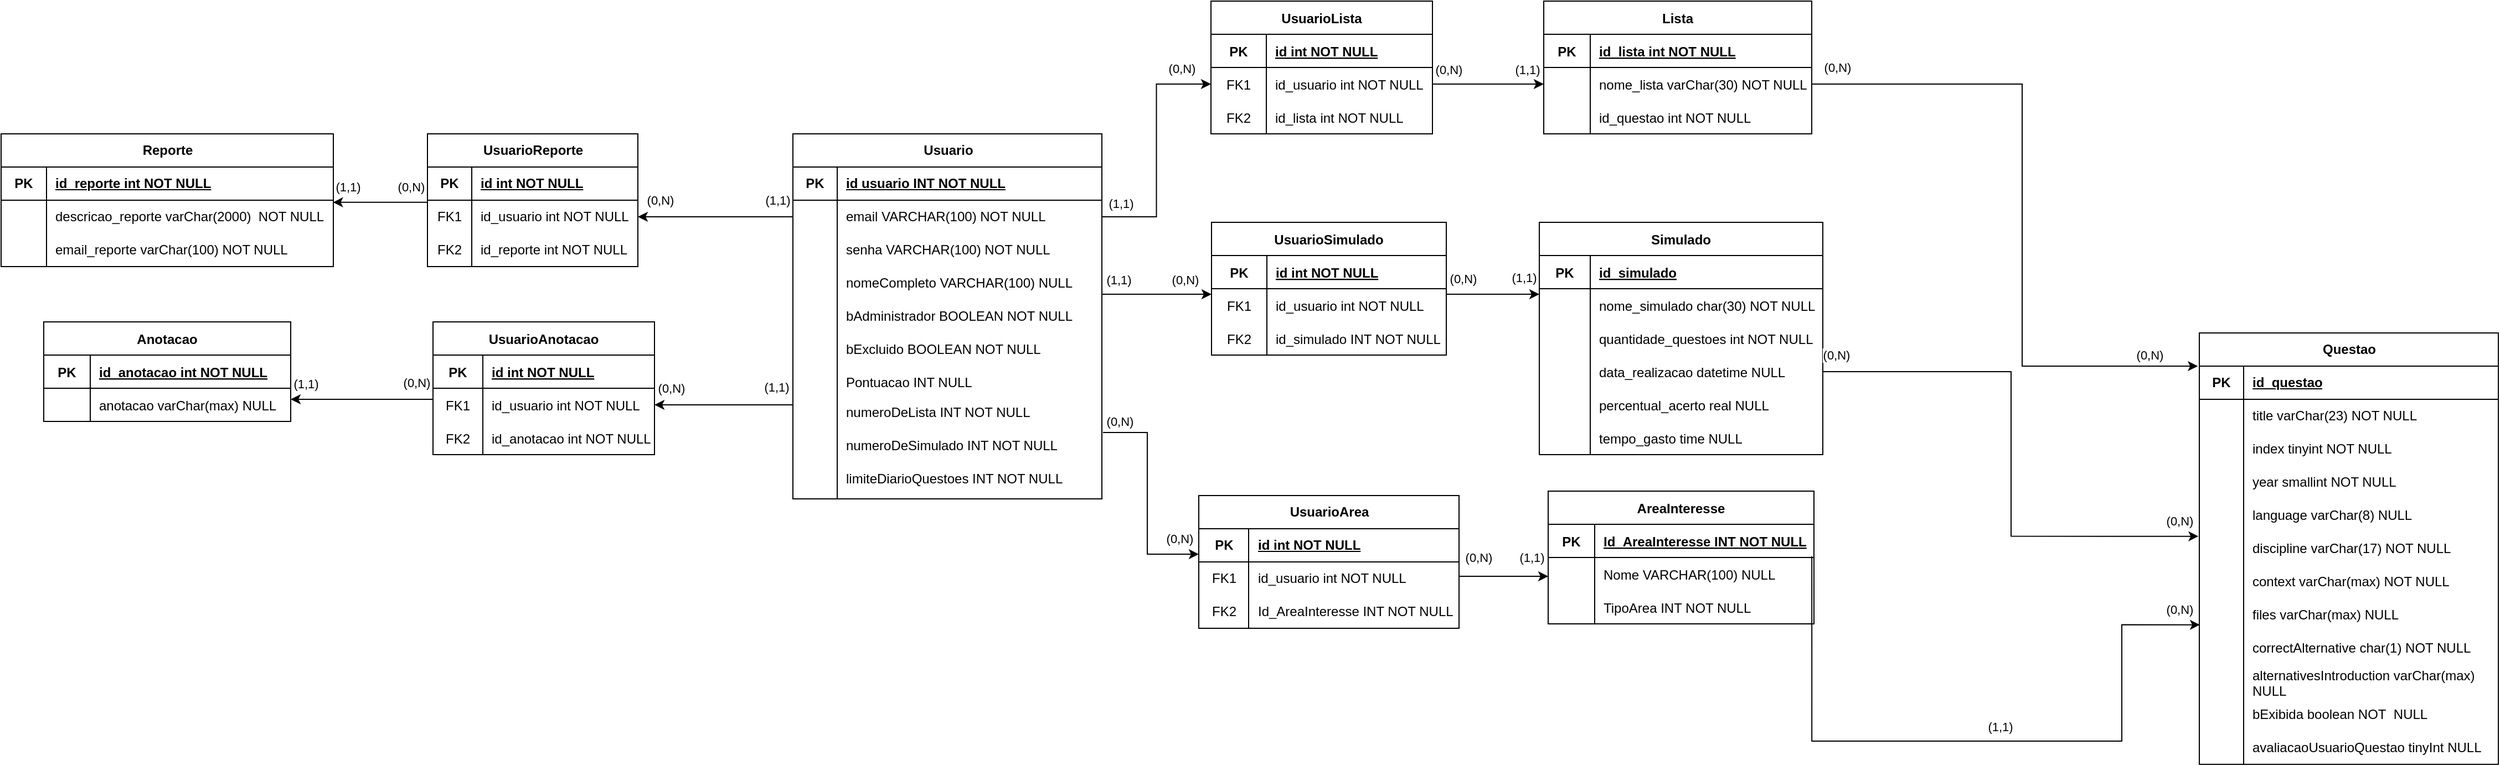 <mxfile version="27.1.4">
  <diagram id="R2lEEEUBdFMjLlhIrx00" name="Page-1">
    <mxGraphModel dx="2680" dy="753" grid="1" gridSize="10" guides="1" tooltips="1" connect="1" arrows="1" fold="1" page="1" pageScale="1" pageWidth="850" pageHeight="1100" math="0" shadow="0" extFonts="Permanent Marker^https://fonts.googleapis.com/css?family=Permanent+Marker">
      <root>
        <mxCell id="0" />
        <mxCell id="1" parent="0" />
        <mxCell id="TDiomGOSvmwpNplc4qGV-5" style="edgeStyle=orthogonalEdgeStyle;rounded=0;orthogonalLoop=1;jettySize=auto;html=1;entryX=-0.005;entryY=0.077;entryDx=0;entryDy=0;entryPerimeter=0;exitX=1;exitY=0.5;exitDx=0;exitDy=0;" edge="1" parent="1" source="TDiomGOSvmwpNplc4qGV-12" target="TDiomGOSvmwpNplc4qGV-100">
          <mxGeometry relative="1" as="geometry">
            <mxPoint x="1061" y="237" as="targetPoint" />
            <Array as="points">
              <mxPoint x="1230" y="85" />
              <mxPoint x="1230" y="340" />
            </Array>
          </mxGeometry>
        </mxCell>
        <mxCell id="TDiomGOSvmwpNplc4qGV-6" value="(0,N)" style="edgeLabel;html=1;align=center;verticalAlign=middle;resizable=0;points=[];" vertex="1" connectable="0" parent="TDiomGOSvmwpNplc4qGV-5">
          <mxGeometry x="0.802" y="1" relative="1" as="geometry">
            <mxPoint x="16" y="-9" as="offset" />
          </mxGeometry>
        </mxCell>
        <mxCell id="TDiomGOSvmwpNplc4qGV-7" value="(0,N)" style="edgeLabel;html=1;align=center;verticalAlign=middle;resizable=0;points=[];" vertex="1" connectable="0" parent="TDiomGOSvmwpNplc4qGV-5">
          <mxGeometry x="-0.796" y="1" relative="1" as="geometry">
            <mxPoint x="-39" y="-14" as="offset" />
          </mxGeometry>
        </mxCell>
        <mxCell id="TDiomGOSvmwpNplc4qGV-8" value="Lista" style="shape=table;startSize=30;container=1;collapsible=1;childLayout=tableLayout;fixedRows=1;rowLines=0;fontStyle=1;align=center;resizeLast=1;" vertex="1" parent="1">
          <mxGeometry x="798" y="10" width="242" height="120" as="geometry">
            <mxRectangle x="410" y="100" width="70" height="30" as="alternateBounds" />
          </mxGeometry>
        </mxCell>
        <mxCell id="TDiomGOSvmwpNplc4qGV-9" value="" style="shape=partialRectangle;collapsible=0;dropTarget=0;pointerEvents=0;fillColor=none;points=[[0,0.5],[1,0.5]];portConstraint=eastwest;top=0;left=0;right=0;bottom=1;" vertex="1" parent="TDiomGOSvmwpNplc4qGV-8">
          <mxGeometry y="30" width="242" height="30" as="geometry" />
        </mxCell>
        <mxCell id="TDiomGOSvmwpNplc4qGV-10" value="PK" style="shape=partialRectangle;overflow=hidden;connectable=0;fillColor=none;top=0;left=0;bottom=0;right=0;fontStyle=1;" vertex="1" parent="TDiomGOSvmwpNplc4qGV-9">
          <mxGeometry width="42" height="30" as="geometry">
            <mxRectangle width="42" height="30" as="alternateBounds" />
          </mxGeometry>
        </mxCell>
        <mxCell id="TDiomGOSvmwpNplc4qGV-11" value="id_lista int NOT NULL " style="shape=partialRectangle;overflow=hidden;connectable=0;fillColor=none;top=0;left=0;bottom=0;right=0;align=left;spacingLeft=6;fontStyle=5;" vertex="1" parent="TDiomGOSvmwpNplc4qGV-9">
          <mxGeometry x="42" width="200" height="30" as="geometry">
            <mxRectangle width="200" height="30" as="alternateBounds" />
          </mxGeometry>
        </mxCell>
        <mxCell id="TDiomGOSvmwpNplc4qGV-12" value="" style="shape=partialRectangle;collapsible=0;dropTarget=0;pointerEvents=0;fillColor=none;points=[[0,0.5],[1,0.5]];portConstraint=eastwest;top=0;left=0;right=0;bottom=0;" vertex="1" parent="TDiomGOSvmwpNplc4qGV-8">
          <mxGeometry y="60" width="242" height="30" as="geometry" />
        </mxCell>
        <mxCell id="TDiomGOSvmwpNplc4qGV-13" value="" style="shape=partialRectangle;overflow=hidden;connectable=0;fillColor=none;top=0;left=0;bottom=0;right=0;" vertex="1" parent="TDiomGOSvmwpNplc4qGV-12">
          <mxGeometry width="42" height="30" as="geometry">
            <mxRectangle width="42" height="30" as="alternateBounds" />
          </mxGeometry>
        </mxCell>
        <mxCell id="TDiomGOSvmwpNplc4qGV-14" value="nome_lista varChar(30) NOT NULL" style="shape=partialRectangle;overflow=hidden;connectable=0;fillColor=none;top=0;left=0;bottom=0;right=0;align=left;spacingLeft=6;" vertex="1" parent="TDiomGOSvmwpNplc4qGV-12">
          <mxGeometry x="42" width="200" height="30" as="geometry">
            <mxRectangle width="200" height="30" as="alternateBounds" />
          </mxGeometry>
        </mxCell>
        <mxCell id="TDiomGOSvmwpNplc4qGV-15" value="" style="shape=partialRectangle;collapsible=0;dropTarget=0;pointerEvents=0;fillColor=none;points=[[0,0.5],[1,0.5]];portConstraint=eastwest;top=0;left=0;right=0;bottom=0;" vertex="1" parent="TDiomGOSvmwpNplc4qGV-8">
          <mxGeometry y="90" width="242" height="30" as="geometry" />
        </mxCell>
        <mxCell id="TDiomGOSvmwpNplc4qGV-16" value="" style="shape=partialRectangle;overflow=hidden;connectable=0;fillColor=none;top=0;left=0;bottom=0;right=0;" vertex="1" parent="TDiomGOSvmwpNplc4qGV-15">
          <mxGeometry width="42" height="30" as="geometry">
            <mxRectangle width="42" height="30" as="alternateBounds" />
          </mxGeometry>
        </mxCell>
        <mxCell id="TDiomGOSvmwpNplc4qGV-17" value="id_questao int NOT NULL" style="shape=partialRectangle;overflow=hidden;connectable=0;fillColor=none;top=0;left=0;bottom=0;right=0;align=left;spacingLeft=6;" vertex="1" parent="TDiomGOSvmwpNplc4qGV-15">
          <mxGeometry x="42" width="200" height="30" as="geometry">
            <mxRectangle width="200" height="30" as="alternateBounds" />
          </mxGeometry>
        </mxCell>
        <mxCell id="TDiomGOSvmwpNplc4qGV-18" style="edgeStyle=orthogonalEdgeStyle;rounded=0;orthogonalLoop=1;jettySize=auto;html=1;entryX=0;entryY=0.5;entryDx=0;entryDy=0;exitX=1;exitY=0.5;exitDx=0;exitDy=0;" edge="1" parent="1" source="TDiomGOSvmwpNplc4qGV-23" target="TDiomGOSvmwpNplc4qGV-12">
          <mxGeometry relative="1" as="geometry" />
        </mxCell>
        <mxCell id="TDiomGOSvmwpNplc4qGV-19" value="UsuarioLista" style="shape=table;startSize=30;container=1;collapsible=1;childLayout=tableLayout;fixedRows=1;rowLines=0;fontStyle=1;align=center;resizeLast=1;" vertex="1" parent="1">
          <mxGeometry x="497.5" y="10" width="200" height="120" as="geometry">
            <mxRectangle x="410" y="100" width="70" height="30" as="alternateBounds" />
          </mxGeometry>
        </mxCell>
        <mxCell id="TDiomGOSvmwpNplc4qGV-20" value="" style="shape=partialRectangle;collapsible=0;dropTarget=0;pointerEvents=0;fillColor=none;points=[[0,0.5],[1,0.5]];portConstraint=eastwest;top=0;left=0;right=0;bottom=1;" vertex="1" parent="TDiomGOSvmwpNplc4qGV-19">
          <mxGeometry y="30" width="200" height="30" as="geometry" />
        </mxCell>
        <mxCell id="TDiomGOSvmwpNplc4qGV-21" value="PK" style="shape=partialRectangle;overflow=hidden;connectable=0;fillColor=none;top=0;left=0;bottom=0;right=0;fontStyle=1;" vertex="1" parent="TDiomGOSvmwpNplc4qGV-20">
          <mxGeometry width="50" height="30" as="geometry">
            <mxRectangle width="50" height="30" as="alternateBounds" />
          </mxGeometry>
        </mxCell>
        <mxCell id="TDiomGOSvmwpNplc4qGV-22" value="id int NOT NULL " style="shape=partialRectangle;overflow=hidden;connectable=0;fillColor=none;top=0;left=0;bottom=0;right=0;align=left;spacingLeft=6;fontStyle=5;" vertex="1" parent="TDiomGOSvmwpNplc4qGV-20">
          <mxGeometry x="50" width="150" height="30" as="geometry">
            <mxRectangle width="150" height="30" as="alternateBounds" />
          </mxGeometry>
        </mxCell>
        <mxCell id="TDiomGOSvmwpNplc4qGV-23" value="" style="shape=partialRectangle;collapsible=0;dropTarget=0;pointerEvents=0;fillColor=none;points=[[0,0.5],[1,0.5]];portConstraint=eastwest;top=0;left=0;right=0;bottom=0;" vertex="1" parent="TDiomGOSvmwpNplc4qGV-19">
          <mxGeometry y="60" width="200" height="30" as="geometry" />
        </mxCell>
        <mxCell id="TDiomGOSvmwpNplc4qGV-24" value="FK1" style="shape=partialRectangle;overflow=hidden;connectable=0;fillColor=none;top=0;left=0;bottom=0;right=0;" vertex="1" parent="TDiomGOSvmwpNplc4qGV-23">
          <mxGeometry width="50" height="30" as="geometry">
            <mxRectangle width="50" height="30" as="alternateBounds" />
          </mxGeometry>
        </mxCell>
        <mxCell id="TDiomGOSvmwpNplc4qGV-25" value="id_usuario int NOT NULL" style="shape=partialRectangle;overflow=hidden;connectable=0;fillColor=none;top=0;left=0;bottom=0;right=0;align=left;spacingLeft=6;" vertex="1" parent="TDiomGOSvmwpNplc4qGV-23">
          <mxGeometry x="50" width="150" height="30" as="geometry">
            <mxRectangle width="150" height="30" as="alternateBounds" />
          </mxGeometry>
        </mxCell>
        <mxCell id="TDiomGOSvmwpNplc4qGV-218" value="" style="shape=partialRectangle;collapsible=0;dropTarget=0;pointerEvents=0;fillColor=none;points=[[0,0.5],[1,0.5]];portConstraint=eastwest;top=0;left=0;right=0;bottom=0;" vertex="1" parent="TDiomGOSvmwpNplc4qGV-19">
          <mxGeometry y="90" width="200" height="30" as="geometry" />
        </mxCell>
        <mxCell id="TDiomGOSvmwpNplc4qGV-219" value="FK2" style="shape=partialRectangle;overflow=hidden;connectable=0;fillColor=none;top=0;left=0;bottom=0;right=0;" vertex="1" parent="TDiomGOSvmwpNplc4qGV-218">
          <mxGeometry width="50" height="30" as="geometry">
            <mxRectangle width="50" height="30" as="alternateBounds" />
          </mxGeometry>
        </mxCell>
        <mxCell id="TDiomGOSvmwpNplc4qGV-220" value="id_lista int NOT NULL" style="shape=partialRectangle;overflow=hidden;connectable=0;fillColor=none;top=0;left=0;bottom=0;right=0;align=left;spacingLeft=6;" vertex="1" parent="TDiomGOSvmwpNplc4qGV-218">
          <mxGeometry x="50" width="150" height="30" as="geometry">
            <mxRectangle width="150" height="30" as="alternateBounds" />
          </mxGeometry>
        </mxCell>
        <mxCell id="TDiomGOSvmwpNplc4qGV-29" value="(0,N)" style="edgeLabel;html=1;align=center;verticalAlign=middle;resizable=0;points=[];" vertex="1" connectable="0" parent="1">
          <mxGeometry x="715" y="74" as="geometry">
            <mxPoint x="-3" y="-2" as="offset" />
          </mxGeometry>
        </mxCell>
        <mxCell id="TDiomGOSvmwpNplc4qGV-77" value="UsuarioReporte" style="shape=table;startSize=30;container=1;collapsible=1;childLayout=tableLayout;fixedRows=1;rowLines=0;fontStyle=1;align=center;resizeLast=1;html=1;" vertex="1" parent="1">
          <mxGeometry x="-210" y="130" width="190" height="120" as="geometry" />
        </mxCell>
        <mxCell id="TDiomGOSvmwpNplc4qGV-78" value="" style="shape=tableRow;horizontal=0;startSize=0;swimlaneHead=0;swimlaneBody=0;fillColor=none;collapsible=0;dropTarget=0;points=[[0,0.5],[1,0.5]];portConstraint=eastwest;top=0;left=0;right=0;bottom=1;" vertex="1" parent="TDiomGOSvmwpNplc4qGV-77">
          <mxGeometry y="30" width="190" height="30" as="geometry" />
        </mxCell>
        <mxCell id="TDiomGOSvmwpNplc4qGV-79" value="PK" style="shape=partialRectangle;connectable=0;fillColor=none;top=0;left=0;bottom=0;right=0;fontStyle=1;overflow=hidden;whiteSpace=wrap;html=1;" vertex="1" parent="TDiomGOSvmwpNplc4qGV-78">
          <mxGeometry width="40" height="30" as="geometry">
            <mxRectangle width="40" height="30" as="alternateBounds" />
          </mxGeometry>
        </mxCell>
        <mxCell id="TDiomGOSvmwpNplc4qGV-80" value="id int NOT NULL" style="shape=partialRectangle;connectable=0;fillColor=none;top=0;left=0;bottom=0;right=0;align=left;spacingLeft=6;fontStyle=5;overflow=hidden;whiteSpace=wrap;html=1;" vertex="1" parent="TDiomGOSvmwpNplc4qGV-78">
          <mxGeometry x="40" width="150" height="30" as="geometry">
            <mxRectangle width="150" height="30" as="alternateBounds" />
          </mxGeometry>
        </mxCell>
        <mxCell id="TDiomGOSvmwpNplc4qGV-81" value="" style="shape=tableRow;horizontal=0;startSize=0;swimlaneHead=0;swimlaneBody=0;fillColor=none;collapsible=0;dropTarget=0;points=[[0,0.5],[1,0.5]];portConstraint=eastwest;top=0;left=0;right=0;bottom=0;" vertex="1" parent="TDiomGOSvmwpNplc4qGV-77">
          <mxGeometry y="60" width="190" height="30" as="geometry" />
        </mxCell>
        <mxCell id="TDiomGOSvmwpNplc4qGV-82" value="FK1" style="shape=partialRectangle;connectable=0;fillColor=none;top=0;left=0;bottom=0;right=0;editable=1;overflow=hidden;whiteSpace=wrap;html=1;" vertex="1" parent="TDiomGOSvmwpNplc4qGV-81">
          <mxGeometry width="40" height="30" as="geometry">
            <mxRectangle width="40" height="30" as="alternateBounds" />
          </mxGeometry>
        </mxCell>
        <mxCell id="TDiomGOSvmwpNplc4qGV-83" value="id_usuario int NOT NULL" style="shape=partialRectangle;connectable=0;fillColor=none;top=0;left=0;bottom=0;right=0;align=left;spacingLeft=6;overflow=hidden;whiteSpace=wrap;html=1;" vertex="1" parent="TDiomGOSvmwpNplc4qGV-81">
          <mxGeometry x="40" width="150" height="30" as="geometry">
            <mxRectangle width="150" height="30" as="alternateBounds" />
          </mxGeometry>
        </mxCell>
        <mxCell id="TDiomGOSvmwpNplc4qGV-203" value="" style="shape=tableRow;horizontal=0;startSize=0;swimlaneHead=0;swimlaneBody=0;fillColor=none;collapsible=0;dropTarget=0;points=[[0,0.5],[1,0.5]];portConstraint=eastwest;top=0;left=0;right=0;bottom=0;" vertex="1" parent="TDiomGOSvmwpNplc4qGV-77">
          <mxGeometry y="90" width="190" height="30" as="geometry" />
        </mxCell>
        <mxCell id="TDiomGOSvmwpNplc4qGV-204" value="FK2" style="shape=partialRectangle;connectable=0;fillColor=none;top=0;left=0;bottom=0;right=0;editable=1;overflow=hidden;whiteSpace=wrap;html=1;" vertex="1" parent="TDiomGOSvmwpNplc4qGV-203">
          <mxGeometry width="40" height="30" as="geometry">
            <mxRectangle width="40" height="30" as="alternateBounds" />
          </mxGeometry>
        </mxCell>
        <mxCell id="TDiomGOSvmwpNplc4qGV-205" value="id_reporte int NOT NULL" style="shape=partialRectangle;connectable=0;fillColor=none;top=0;left=0;bottom=0;right=0;align=left;spacingLeft=6;overflow=hidden;whiteSpace=wrap;html=1;" vertex="1" parent="TDiomGOSvmwpNplc4qGV-203">
          <mxGeometry x="40" width="150" height="30" as="geometry">
            <mxRectangle width="150" height="30" as="alternateBounds" />
          </mxGeometry>
        </mxCell>
        <mxCell id="TDiomGOSvmwpNplc4qGV-84" value="Reporte" style="shape=table;startSize=30;container=1;collapsible=1;childLayout=tableLayout;fixedRows=1;rowLines=0;fontStyle=1;align=center;resizeLast=1;html=1;" vertex="1" parent="1">
          <mxGeometry x="-595" y="130" width="300" height="120" as="geometry" />
        </mxCell>
        <mxCell id="TDiomGOSvmwpNplc4qGV-85" value="" style="shape=tableRow;horizontal=0;startSize=0;swimlaneHead=0;swimlaneBody=0;fillColor=none;collapsible=0;dropTarget=0;points=[[0,0.5],[1,0.5]];portConstraint=eastwest;top=0;left=0;right=0;bottom=1;" vertex="1" parent="TDiomGOSvmwpNplc4qGV-84">
          <mxGeometry y="30" width="300" height="30" as="geometry" />
        </mxCell>
        <mxCell id="TDiomGOSvmwpNplc4qGV-86" value="PK" style="shape=partialRectangle;connectable=0;fillColor=none;top=0;left=0;bottom=0;right=0;fontStyle=1;overflow=hidden;whiteSpace=wrap;html=1;" vertex="1" parent="TDiomGOSvmwpNplc4qGV-85">
          <mxGeometry width="41" height="30" as="geometry">
            <mxRectangle width="41" height="30" as="alternateBounds" />
          </mxGeometry>
        </mxCell>
        <mxCell id="TDiomGOSvmwpNplc4qGV-87" value="id_reporte int NOT NULL" style="shape=partialRectangle;connectable=0;fillColor=none;top=0;left=0;bottom=0;right=0;align=left;spacingLeft=6;fontStyle=5;overflow=hidden;whiteSpace=wrap;html=1;" vertex="1" parent="TDiomGOSvmwpNplc4qGV-85">
          <mxGeometry x="41" width="259" height="30" as="geometry">
            <mxRectangle width="259" height="30" as="alternateBounds" />
          </mxGeometry>
        </mxCell>
        <mxCell id="TDiomGOSvmwpNplc4qGV-88" value="" style="shape=tableRow;horizontal=0;startSize=0;swimlaneHead=0;swimlaneBody=0;fillColor=none;collapsible=0;dropTarget=0;points=[[0,0.5],[1,0.5]];portConstraint=eastwest;top=0;left=0;right=0;bottom=0;" vertex="1" parent="TDiomGOSvmwpNplc4qGV-84">
          <mxGeometry y="60" width="300" height="30" as="geometry" />
        </mxCell>
        <mxCell id="TDiomGOSvmwpNplc4qGV-89" value="" style="shape=partialRectangle;connectable=0;fillColor=none;top=0;left=0;bottom=0;right=0;editable=1;overflow=hidden;whiteSpace=wrap;html=1;" vertex="1" parent="TDiomGOSvmwpNplc4qGV-88">
          <mxGeometry width="41" height="30" as="geometry">
            <mxRectangle width="41" height="30" as="alternateBounds" />
          </mxGeometry>
        </mxCell>
        <mxCell id="TDiomGOSvmwpNplc4qGV-90" value="descricao_reporte varChar(2000)&amp;nbsp; NOT NULL" style="shape=partialRectangle;connectable=0;fillColor=none;top=0;left=0;bottom=0;right=0;align=left;spacingLeft=6;overflow=hidden;whiteSpace=wrap;html=1;" vertex="1" parent="TDiomGOSvmwpNplc4qGV-88">
          <mxGeometry x="41" width="259" height="30" as="geometry">
            <mxRectangle width="259" height="30" as="alternateBounds" />
          </mxGeometry>
        </mxCell>
        <mxCell id="TDiomGOSvmwpNplc4qGV-91" value="" style="shape=tableRow;horizontal=0;startSize=0;swimlaneHead=0;swimlaneBody=0;fillColor=none;collapsible=0;dropTarget=0;points=[[0,0.5],[1,0.5]];portConstraint=eastwest;top=0;left=0;right=0;bottom=0;" vertex="1" parent="TDiomGOSvmwpNplc4qGV-84">
          <mxGeometry y="90" width="300" height="30" as="geometry" />
        </mxCell>
        <mxCell id="TDiomGOSvmwpNplc4qGV-92" value="" style="shape=partialRectangle;connectable=0;fillColor=none;top=0;left=0;bottom=0;right=0;editable=1;overflow=hidden;whiteSpace=wrap;html=1;" vertex="1" parent="TDiomGOSvmwpNplc4qGV-91">
          <mxGeometry width="41" height="30" as="geometry">
            <mxRectangle width="41" height="30" as="alternateBounds" />
          </mxGeometry>
        </mxCell>
        <mxCell id="TDiomGOSvmwpNplc4qGV-93" value="email_reporte varChar(100) NOT NULL" style="shape=partialRectangle;connectable=0;fillColor=none;top=0;left=0;bottom=0;right=0;align=left;spacingLeft=6;overflow=hidden;whiteSpace=wrap;html=1;" vertex="1" parent="TDiomGOSvmwpNplc4qGV-91">
          <mxGeometry x="41" width="259" height="30" as="geometry">
            <mxRectangle width="259" height="30" as="alternateBounds" />
          </mxGeometry>
        </mxCell>
        <mxCell id="TDiomGOSvmwpNplc4qGV-97" value="(1,1)" style="edgeLabel;html=1;align=center;verticalAlign=middle;resizable=0;points=[];" vertex="1" connectable="0" parent="1">
          <mxGeometry x="-300" y="188" as="geometry">
            <mxPoint x="18" y="-10" as="offset" />
          </mxGeometry>
        </mxCell>
        <mxCell id="TDiomGOSvmwpNplc4qGV-98" value="(0,N)" style="edgeLabel;html=1;align=center;verticalAlign=middle;resizable=0;points=[];" vertex="1" connectable="0" parent="1">
          <mxGeometry x="-18" y="200" as="geometry">
            <mxPoint x="18" y="-10" as="offset" />
          </mxGeometry>
        </mxCell>
        <mxCell id="TDiomGOSvmwpNplc4qGV-99" value="(1,1)" style="edgeLabel;html=1;align=center;verticalAlign=middle;resizable=0;points=[];" vertex="1" connectable="0" parent="1">
          <mxGeometry x="-214" y="183" as="geometry">
            <mxPoint x="320" y="7" as="offset" />
          </mxGeometry>
        </mxCell>
        <mxCell id="TDiomGOSvmwpNplc4qGV-100" value="Questao" style="shape=table;startSize=30;container=1;collapsible=1;childLayout=tableLayout;fixedRows=1;rowLines=0;fontStyle=1;align=center;resizeLast=1;html=1;" vertex="1" parent="1">
          <mxGeometry x="1390" y="310" width="270" height="390" as="geometry" />
        </mxCell>
        <mxCell id="TDiomGOSvmwpNplc4qGV-101" value="" style="shape=tableRow;horizontal=0;startSize=0;swimlaneHead=0;swimlaneBody=0;fillColor=none;collapsible=0;dropTarget=0;points=[[0,0.5],[1,0.5]];portConstraint=eastwest;top=0;left=0;right=0;bottom=1;" vertex="1" parent="TDiomGOSvmwpNplc4qGV-100">
          <mxGeometry y="30" width="270" height="30" as="geometry" />
        </mxCell>
        <mxCell id="TDiomGOSvmwpNplc4qGV-102" value="PK" style="shape=partialRectangle;connectable=0;fillColor=none;top=0;left=0;bottom=0;right=0;fontStyle=1;overflow=hidden;whiteSpace=wrap;html=1;" vertex="1" parent="TDiomGOSvmwpNplc4qGV-101">
          <mxGeometry width="40" height="30" as="geometry">
            <mxRectangle width="40" height="30" as="alternateBounds" />
          </mxGeometry>
        </mxCell>
        <mxCell id="TDiomGOSvmwpNplc4qGV-103" value="id_questao" style="shape=partialRectangle;connectable=0;fillColor=none;top=0;left=0;bottom=0;right=0;align=left;spacingLeft=6;fontStyle=5;overflow=hidden;whiteSpace=wrap;html=1;" vertex="1" parent="TDiomGOSvmwpNplc4qGV-101">
          <mxGeometry x="40" width="230" height="30" as="geometry">
            <mxRectangle width="230" height="30" as="alternateBounds" />
          </mxGeometry>
        </mxCell>
        <mxCell id="TDiomGOSvmwpNplc4qGV-104" value="" style="shape=tableRow;horizontal=0;startSize=0;swimlaneHead=0;swimlaneBody=0;fillColor=none;collapsible=0;dropTarget=0;points=[[0,0.5],[1,0.5]];portConstraint=eastwest;top=0;left=0;right=0;bottom=0;" vertex="1" parent="TDiomGOSvmwpNplc4qGV-100">
          <mxGeometry y="60" width="270" height="30" as="geometry" />
        </mxCell>
        <mxCell id="TDiomGOSvmwpNplc4qGV-105" value="" style="shape=partialRectangle;connectable=0;fillColor=none;top=0;left=0;bottom=0;right=0;editable=1;overflow=hidden;whiteSpace=wrap;html=1;" vertex="1" parent="TDiomGOSvmwpNplc4qGV-104">
          <mxGeometry width="40" height="30" as="geometry">
            <mxRectangle width="40" height="30" as="alternateBounds" />
          </mxGeometry>
        </mxCell>
        <mxCell id="TDiomGOSvmwpNplc4qGV-106" value="title varChar(23) NOT NULL" style="shape=partialRectangle;connectable=0;fillColor=none;top=0;left=0;bottom=0;right=0;align=left;spacingLeft=6;overflow=hidden;whiteSpace=wrap;html=1;" vertex="1" parent="TDiomGOSvmwpNplc4qGV-104">
          <mxGeometry x="40" width="230" height="30" as="geometry">
            <mxRectangle width="230" height="30" as="alternateBounds" />
          </mxGeometry>
        </mxCell>
        <mxCell id="TDiomGOSvmwpNplc4qGV-107" value="" style="shape=tableRow;horizontal=0;startSize=0;swimlaneHead=0;swimlaneBody=0;fillColor=none;collapsible=0;dropTarget=0;points=[[0,0.5],[1,0.5]];portConstraint=eastwest;top=0;left=0;right=0;bottom=0;" vertex="1" parent="TDiomGOSvmwpNplc4qGV-100">
          <mxGeometry y="90" width="270" height="30" as="geometry" />
        </mxCell>
        <mxCell id="TDiomGOSvmwpNplc4qGV-108" value="" style="shape=partialRectangle;connectable=0;fillColor=none;top=0;left=0;bottom=0;right=0;editable=1;overflow=hidden;whiteSpace=wrap;html=1;" vertex="1" parent="TDiomGOSvmwpNplc4qGV-107">
          <mxGeometry width="40" height="30" as="geometry">
            <mxRectangle width="40" height="30" as="alternateBounds" />
          </mxGeometry>
        </mxCell>
        <mxCell id="TDiomGOSvmwpNplc4qGV-109" value="index tinyint NOT NULL" style="shape=partialRectangle;connectable=0;fillColor=none;top=0;left=0;bottom=0;right=0;align=left;spacingLeft=6;overflow=hidden;whiteSpace=wrap;html=1;" vertex="1" parent="TDiomGOSvmwpNplc4qGV-107">
          <mxGeometry x="40" width="230" height="30" as="geometry">
            <mxRectangle width="230" height="30" as="alternateBounds" />
          </mxGeometry>
        </mxCell>
        <mxCell id="TDiomGOSvmwpNplc4qGV-110" value="" style="shape=tableRow;horizontal=0;startSize=0;swimlaneHead=0;swimlaneBody=0;fillColor=none;collapsible=0;dropTarget=0;points=[[0,0.5],[1,0.5]];portConstraint=eastwest;top=0;left=0;right=0;bottom=0;" vertex="1" parent="TDiomGOSvmwpNplc4qGV-100">
          <mxGeometry y="120" width="270" height="30" as="geometry" />
        </mxCell>
        <mxCell id="TDiomGOSvmwpNplc4qGV-111" value="" style="shape=partialRectangle;connectable=0;fillColor=none;top=0;left=0;bottom=0;right=0;editable=1;overflow=hidden;whiteSpace=wrap;html=1;" vertex="1" parent="TDiomGOSvmwpNplc4qGV-110">
          <mxGeometry width="40" height="30" as="geometry">
            <mxRectangle width="40" height="30" as="alternateBounds" />
          </mxGeometry>
        </mxCell>
        <mxCell id="TDiomGOSvmwpNplc4qGV-112" value="year smallint NOT NULL" style="shape=partialRectangle;connectable=0;fillColor=none;top=0;left=0;bottom=0;right=0;align=left;spacingLeft=6;overflow=hidden;whiteSpace=wrap;html=1;" vertex="1" parent="TDiomGOSvmwpNplc4qGV-110">
          <mxGeometry x="40" width="230" height="30" as="geometry">
            <mxRectangle width="230" height="30" as="alternateBounds" />
          </mxGeometry>
        </mxCell>
        <mxCell id="TDiomGOSvmwpNplc4qGV-113" value="" style="shape=tableRow;horizontal=0;startSize=0;swimlaneHead=0;swimlaneBody=0;fillColor=none;collapsible=0;dropTarget=0;points=[[0,0.5],[1,0.5]];portConstraint=eastwest;top=0;left=0;right=0;bottom=0;" vertex="1" parent="TDiomGOSvmwpNplc4qGV-100">
          <mxGeometry y="150" width="270" height="30" as="geometry" />
        </mxCell>
        <mxCell id="TDiomGOSvmwpNplc4qGV-114" value="" style="shape=partialRectangle;connectable=0;fillColor=none;top=0;left=0;bottom=0;right=0;editable=1;overflow=hidden;whiteSpace=wrap;html=1;" vertex="1" parent="TDiomGOSvmwpNplc4qGV-113">
          <mxGeometry width="40" height="30" as="geometry">
            <mxRectangle width="40" height="30" as="alternateBounds" />
          </mxGeometry>
        </mxCell>
        <mxCell id="TDiomGOSvmwpNplc4qGV-115" value="language varC&lt;span style=&quot;background-color: transparent; color: light-dark(rgb(0, 0, 0), rgb(255, 255, 255));&quot;&gt;har(8) NULL&lt;/span&gt;" style="shape=partialRectangle;connectable=0;fillColor=none;top=0;left=0;bottom=0;right=0;align=left;spacingLeft=6;overflow=hidden;whiteSpace=wrap;html=1;" vertex="1" parent="TDiomGOSvmwpNplc4qGV-113">
          <mxGeometry x="40" width="230" height="30" as="geometry">
            <mxRectangle width="230" height="30" as="alternateBounds" />
          </mxGeometry>
        </mxCell>
        <mxCell id="TDiomGOSvmwpNplc4qGV-116" value="" style="shape=tableRow;horizontal=0;startSize=0;swimlaneHead=0;swimlaneBody=0;fillColor=none;collapsible=0;dropTarget=0;points=[[0,0.5],[1,0.5]];portConstraint=eastwest;top=0;left=0;right=0;bottom=0;" vertex="1" parent="TDiomGOSvmwpNplc4qGV-100">
          <mxGeometry y="180" width="270" height="30" as="geometry" />
        </mxCell>
        <mxCell id="TDiomGOSvmwpNplc4qGV-117" value="" style="shape=partialRectangle;connectable=0;fillColor=none;top=0;left=0;bottom=0;right=0;editable=1;overflow=hidden;whiteSpace=wrap;html=1;" vertex="1" parent="TDiomGOSvmwpNplc4qGV-116">
          <mxGeometry width="40" height="30" as="geometry">
            <mxRectangle width="40" height="30" as="alternateBounds" />
          </mxGeometry>
        </mxCell>
        <mxCell id="TDiomGOSvmwpNplc4qGV-118" value="discipline varChar(17) NOT NULL" style="shape=partialRectangle;connectable=0;fillColor=none;top=0;left=0;bottom=0;right=0;align=left;spacingLeft=6;overflow=hidden;whiteSpace=wrap;html=1;" vertex="1" parent="TDiomGOSvmwpNplc4qGV-116">
          <mxGeometry x="40" width="230" height="30" as="geometry">
            <mxRectangle width="230" height="30" as="alternateBounds" />
          </mxGeometry>
        </mxCell>
        <mxCell id="TDiomGOSvmwpNplc4qGV-119" value="" style="shape=tableRow;horizontal=0;startSize=0;swimlaneHead=0;swimlaneBody=0;fillColor=none;collapsible=0;dropTarget=0;points=[[0,0.5],[1,0.5]];portConstraint=eastwest;top=0;left=0;right=0;bottom=0;" vertex="1" parent="TDiomGOSvmwpNplc4qGV-100">
          <mxGeometry y="210" width="270" height="30" as="geometry" />
        </mxCell>
        <mxCell id="TDiomGOSvmwpNplc4qGV-120" value="" style="shape=partialRectangle;connectable=0;fillColor=none;top=0;left=0;bottom=0;right=0;editable=1;overflow=hidden;whiteSpace=wrap;html=1;" vertex="1" parent="TDiomGOSvmwpNplc4qGV-119">
          <mxGeometry width="40" height="30" as="geometry">
            <mxRectangle width="40" height="30" as="alternateBounds" />
          </mxGeometry>
        </mxCell>
        <mxCell id="TDiomGOSvmwpNplc4qGV-121" value="context varChar(max) NOT NULL" style="shape=partialRectangle;connectable=0;fillColor=none;top=0;left=0;bottom=0;right=0;align=left;spacingLeft=6;overflow=hidden;whiteSpace=wrap;html=1;" vertex="1" parent="TDiomGOSvmwpNplc4qGV-119">
          <mxGeometry x="40" width="230" height="30" as="geometry">
            <mxRectangle width="230" height="30" as="alternateBounds" />
          </mxGeometry>
        </mxCell>
        <mxCell id="TDiomGOSvmwpNplc4qGV-122" value="" style="shape=tableRow;horizontal=0;startSize=0;swimlaneHead=0;swimlaneBody=0;fillColor=none;collapsible=0;dropTarget=0;points=[[0,0.5],[1,0.5]];portConstraint=eastwest;top=0;left=0;right=0;bottom=0;" vertex="1" parent="TDiomGOSvmwpNplc4qGV-100">
          <mxGeometry y="240" width="270" height="30" as="geometry" />
        </mxCell>
        <mxCell id="TDiomGOSvmwpNplc4qGV-123" value="" style="shape=partialRectangle;connectable=0;fillColor=none;top=0;left=0;bottom=0;right=0;editable=1;overflow=hidden;whiteSpace=wrap;html=1;" vertex="1" parent="TDiomGOSvmwpNplc4qGV-122">
          <mxGeometry width="40" height="30" as="geometry">
            <mxRectangle width="40" height="30" as="alternateBounds" />
          </mxGeometry>
        </mxCell>
        <mxCell id="TDiomGOSvmwpNplc4qGV-124" value="files varChar(max) NULL" style="shape=partialRectangle;connectable=0;fillColor=none;top=0;left=0;bottom=0;right=0;align=left;spacingLeft=6;overflow=hidden;whiteSpace=wrap;html=1;" vertex="1" parent="TDiomGOSvmwpNplc4qGV-122">
          <mxGeometry x="40" width="230" height="30" as="geometry">
            <mxRectangle width="230" height="30" as="alternateBounds" />
          </mxGeometry>
        </mxCell>
        <mxCell id="TDiomGOSvmwpNplc4qGV-125" value="" style="shape=tableRow;horizontal=0;startSize=0;swimlaneHead=0;swimlaneBody=0;fillColor=none;collapsible=0;dropTarget=0;points=[[0,0.5],[1,0.5]];portConstraint=eastwest;top=0;left=0;right=0;bottom=0;" vertex="1" parent="TDiomGOSvmwpNplc4qGV-100">
          <mxGeometry y="270" width="270" height="30" as="geometry" />
        </mxCell>
        <mxCell id="TDiomGOSvmwpNplc4qGV-126" value="" style="shape=partialRectangle;connectable=0;fillColor=none;top=0;left=0;bottom=0;right=0;editable=1;overflow=hidden;whiteSpace=wrap;html=1;" vertex="1" parent="TDiomGOSvmwpNplc4qGV-125">
          <mxGeometry width="40" height="30" as="geometry">
            <mxRectangle width="40" height="30" as="alternateBounds" />
          </mxGeometry>
        </mxCell>
        <mxCell id="TDiomGOSvmwpNplc4qGV-127" value="correctAlternative char(1) NOT NULL" style="shape=partialRectangle;connectable=0;fillColor=none;top=0;left=0;bottom=0;right=0;align=left;spacingLeft=6;overflow=hidden;whiteSpace=wrap;html=1;" vertex="1" parent="TDiomGOSvmwpNplc4qGV-125">
          <mxGeometry x="40" width="230" height="30" as="geometry">
            <mxRectangle width="230" height="30" as="alternateBounds" />
          </mxGeometry>
        </mxCell>
        <mxCell id="TDiomGOSvmwpNplc4qGV-128" value="" style="shape=tableRow;horizontal=0;startSize=0;swimlaneHead=0;swimlaneBody=0;fillColor=none;collapsible=0;dropTarget=0;points=[[0,0.5],[1,0.5]];portConstraint=eastwest;top=0;left=0;right=0;bottom=0;" vertex="1" parent="TDiomGOSvmwpNplc4qGV-100">
          <mxGeometry y="300" width="270" height="30" as="geometry" />
        </mxCell>
        <mxCell id="TDiomGOSvmwpNplc4qGV-129" value="" style="shape=partialRectangle;connectable=0;fillColor=none;top=0;left=0;bottom=0;right=0;editable=1;overflow=hidden;whiteSpace=wrap;html=1;" vertex="1" parent="TDiomGOSvmwpNplc4qGV-128">
          <mxGeometry width="40" height="30" as="geometry">
            <mxRectangle width="40" height="30" as="alternateBounds" />
          </mxGeometry>
        </mxCell>
        <mxCell id="TDiomGOSvmwpNplc4qGV-130" value="alternativesIntroduction varChar(max) NULL" style="shape=partialRectangle;connectable=0;fillColor=none;top=0;left=0;bottom=0;right=0;align=left;spacingLeft=6;overflow=hidden;whiteSpace=wrap;html=1;" vertex="1" parent="TDiomGOSvmwpNplc4qGV-128">
          <mxGeometry x="40" width="230" height="30" as="geometry">
            <mxRectangle width="230" height="30" as="alternateBounds" />
          </mxGeometry>
        </mxCell>
        <mxCell id="TDiomGOSvmwpNplc4qGV-131" value="" style="shape=tableRow;horizontal=0;startSize=0;swimlaneHead=0;swimlaneBody=0;fillColor=none;collapsible=0;dropTarget=0;points=[[0,0.5],[1,0.5]];portConstraint=eastwest;top=0;left=0;right=0;bottom=0;" vertex="1" parent="TDiomGOSvmwpNplc4qGV-100">
          <mxGeometry y="330" width="270" height="30" as="geometry" />
        </mxCell>
        <mxCell id="TDiomGOSvmwpNplc4qGV-132" value="" style="shape=partialRectangle;connectable=0;fillColor=none;top=0;left=0;bottom=0;right=0;editable=1;overflow=hidden;whiteSpace=wrap;html=1;" vertex="1" parent="TDiomGOSvmwpNplc4qGV-131">
          <mxGeometry width="40" height="30" as="geometry">
            <mxRectangle width="40" height="30" as="alternateBounds" />
          </mxGeometry>
        </mxCell>
        <mxCell id="TDiomGOSvmwpNplc4qGV-133" value="bExibida boolean NOT&amp;nbsp; NULL" style="shape=partialRectangle;connectable=0;fillColor=none;top=0;left=0;bottom=0;right=0;align=left;spacingLeft=6;overflow=hidden;whiteSpace=wrap;html=1;" vertex="1" parent="TDiomGOSvmwpNplc4qGV-131">
          <mxGeometry x="40" width="230" height="30" as="geometry">
            <mxRectangle width="230" height="30" as="alternateBounds" />
          </mxGeometry>
        </mxCell>
        <mxCell id="TDiomGOSvmwpNplc4qGV-134" value="" style="shape=tableRow;horizontal=0;startSize=0;swimlaneHead=0;swimlaneBody=0;fillColor=none;collapsible=0;dropTarget=0;points=[[0,0.5],[1,0.5]];portConstraint=eastwest;top=0;left=0;right=0;bottom=0;" vertex="1" parent="TDiomGOSvmwpNplc4qGV-100">
          <mxGeometry y="360" width="270" height="30" as="geometry" />
        </mxCell>
        <mxCell id="TDiomGOSvmwpNplc4qGV-135" value="" style="shape=partialRectangle;connectable=0;fillColor=none;top=0;left=0;bottom=0;right=0;editable=1;overflow=hidden;whiteSpace=wrap;html=1;" vertex="1" parent="TDiomGOSvmwpNplc4qGV-134">
          <mxGeometry width="40" height="30" as="geometry">
            <mxRectangle width="40" height="30" as="alternateBounds" />
          </mxGeometry>
        </mxCell>
        <mxCell id="TDiomGOSvmwpNplc4qGV-136" value="avaliacaoUsuarioQuestao tinyInt NULL" style="shape=partialRectangle;connectable=0;fillColor=none;top=0;left=0;bottom=0;right=0;align=left;spacingLeft=6;overflow=hidden;whiteSpace=wrap;html=1;" vertex="1" parent="TDiomGOSvmwpNplc4qGV-134">
          <mxGeometry x="40" width="230" height="30" as="geometry">
            <mxRectangle width="230" height="30" as="alternateBounds" />
          </mxGeometry>
        </mxCell>
        <mxCell id="TDiomGOSvmwpNplc4qGV-224" style="edgeStyle=orthogonalEdgeStyle;rounded=0;orthogonalLoop=1;jettySize=auto;html=1;entryX=1;entryY=0.5;entryDx=0;entryDy=0;" edge="1" parent="1" source="PUtDKY7gk_9w-eYAS1PP-60" target="TDiomGOSvmwpNplc4qGV-81">
          <mxGeometry relative="1" as="geometry">
            <Array as="points">
              <mxPoint x="80" y="205" />
              <mxPoint x="80" y="205" />
            </Array>
          </mxGeometry>
        </mxCell>
        <mxCell id="TDiomGOSvmwpNplc4qGV-228" style="edgeStyle=orthogonalEdgeStyle;rounded=0;orthogonalLoop=1;jettySize=auto;html=1;entryX=1;entryY=0.5;entryDx=0;entryDy=0;" edge="1" parent="1" source="PUtDKY7gk_9w-eYAS1PP-60" target="TDiomGOSvmwpNplc4qGV-185">
          <mxGeometry relative="1" as="geometry">
            <Array as="points">
              <mxPoint x="90" y="375" />
              <mxPoint x="90" y="375" />
            </Array>
          </mxGeometry>
        </mxCell>
        <mxCell id="TDiomGOSvmwpNplc4qGV-238" style="edgeStyle=orthogonalEdgeStyle;rounded=0;orthogonalLoop=1;jettySize=auto;html=1;entryX=0;entryY=0.5;entryDx=0;entryDy=0;exitX=1;exitY=0.5;exitDx=0;exitDy=0;" edge="1" parent="1" source="PUtDKY7gk_9w-eYAS1PP-64" target="TDiomGOSvmwpNplc4qGV-23">
          <mxGeometry relative="1" as="geometry" />
        </mxCell>
        <mxCell id="TDiomGOSvmwpNplc4qGV-241" style="edgeStyle=orthogonalEdgeStyle;rounded=0;orthogonalLoop=1;jettySize=auto;html=1;" edge="1" parent="1" source="PUtDKY7gk_9w-eYAS1PP-60" target="TDiomGOSvmwpNplc4qGV-161">
          <mxGeometry relative="1" as="geometry">
            <Array as="points">
              <mxPoint x="430" y="275" />
              <mxPoint x="430" y="275" />
            </Array>
          </mxGeometry>
        </mxCell>
        <mxCell id="TDiomGOSvmwpNplc4qGV-243" style="edgeStyle=orthogonalEdgeStyle;rounded=0;orthogonalLoop=1;jettySize=auto;html=1;" edge="1" parent="1" target="AB6VXFFrFlec5eGhb8tk-28">
          <mxGeometry relative="1" as="geometry">
            <mxPoint x="400" y="400" as="sourcePoint" />
            <Array as="points">
              <mxPoint x="440" y="400" />
              <mxPoint x="440" y="510" />
            </Array>
          </mxGeometry>
        </mxCell>
        <mxCell id="PUtDKY7gk_9w-eYAS1PP-60" value="Usuario" style="shape=table;startSize=30;container=1;collapsible=1;childLayout=tableLayout;fixedRows=1;rowLines=0;fontStyle=1;align=center;resizeLast=1;html=1;" vertex="1" parent="1">
          <mxGeometry x="120" y="130" width="279" height="330" as="geometry" />
        </mxCell>
        <mxCell id="PUtDKY7gk_9w-eYAS1PP-61" value="" style="shape=tableRow;horizontal=0;startSize=0;swimlaneHead=0;swimlaneBody=0;fillColor=none;collapsible=0;dropTarget=0;points=[[0,0.5],[1,0.5]];portConstraint=eastwest;top=0;left=0;right=0;bottom=1;" vertex="1" parent="PUtDKY7gk_9w-eYAS1PP-60">
          <mxGeometry y="30" width="279" height="30" as="geometry" />
        </mxCell>
        <mxCell id="PUtDKY7gk_9w-eYAS1PP-62" value="PK" style="shape=partialRectangle;connectable=0;fillColor=none;top=0;left=0;bottom=0;right=0;fontStyle=1;overflow=hidden;whiteSpace=wrap;html=1;" vertex="1" parent="PUtDKY7gk_9w-eYAS1PP-61">
          <mxGeometry width="40" height="30" as="geometry">
            <mxRectangle width="40" height="30" as="alternateBounds" />
          </mxGeometry>
        </mxCell>
        <mxCell id="PUtDKY7gk_9w-eYAS1PP-63" value="id usuario INT NOT NULL" style="shape=partialRectangle;connectable=0;fillColor=none;top=0;left=0;bottom=0;right=0;align=left;spacingLeft=6;fontStyle=5;overflow=hidden;whiteSpace=wrap;html=1;" vertex="1" parent="PUtDKY7gk_9w-eYAS1PP-61">
          <mxGeometry x="40" width="239" height="30" as="geometry">
            <mxRectangle width="239" height="30" as="alternateBounds" />
          </mxGeometry>
        </mxCell>
        <mxCell id="PUtDKY7gk_9w-eYAS1PP-64" value="" style="shape=tableRow;horizontal=0;startSize=0;swimlaneHead=0;swimlaneBody=0;fillColor=none;collapsible=0;dropTarget=0;points=[[0,0.5],[1,0.5]];portConstraint=eastwest;top=0;left=0;right=0;bottom=0;" vertex="1" parent="PUtDKY7gk_9w-eYAS1PP-60">
          <mxGeometry y="60" width="279" height="30" as="geometry" />
        </mxCell>
        <mxCell id="PUtDKY7gk_9w-eYAS1PP-65" value="" style="shape=partialRectangle;connectable=0;fillColor=none;top=0;left=0;bottom=0;right=0;editable=1;overflow=hidden;whiteSpace=wrap;html=1;" vertex="1" parent="PUtDKY7gk_9w-eYAS1PP-64">
          <mxGeometry width="40" height="30" as="geometry">
            <mxRectangle width="40" height="30" as="alternateBounds" />
          </mxGeometry>
        </mxCell>
        <mxCell id="PUtDKY7gk_9w-eYAS1PP-66" value="email VARCHAR(100)&amp;nbsp;NOT NULL&amp;nbsp;" style="shape=partialRectangle;connectable=0;fillColor=none;top=0;left=0;bottom=0;right=0;align=left;spacingLeft=6;overflow=hidden;whiteSpace=wrap;html=1;" vertex="1" parent="PUtDKY7gk_9w-eYAS1PP-64">
          <mxGeometry x="40" width="239" height="30" as="geometry">
            <mxRectangle width="239" height="30" as="alternateBounds" />
          </mxGeometry>
        </mxCell>
        <mxCell id="PUtDKY7gk_9w-eYAS1PP-67" value="" style="shape=tableRow;horizontal=0;startSize=0;swimlaneHead=0;swimlaneBody=0;fillColor=none;collapsible=0;dropTarget=0;points=[[0,0.5],[1,0.5]];portConstraint=eastwest;top=0;left=0;right=0;bottom=0;" vertex="1" parent="PUtDKY7gk_9w-eYAS1PP-60">
          <mxGeometry y="90" width="279" height="30" as="geometry" />
        </mxCell>
        <mxCell id="PUtDKY7gk_9w-eYAS1PP-68" value="" style="shape=partialRectangle;connectable=0;fillColor=none;top=0;left=0;bottom=0;right=0;editable=1;overflow=hidden;whiteSpace=wrap;html=1;" vertex="1" parent="PUtDKY7gk_9w-eYAS1PP-67">
          <mxGeometry width="40" height="30" as="geometry">
            <mxRectangle width="40" height="30" as="alternateBounds" />
          </mxGeometry>
        </mxCell>
        <mxCell id="PUtDKY7gk_9w-eYAS1PP-69" value="senha VARCHAR(100) NOT NULL&amp;nbsp;" style="shape=partialRectangle;connectable=0;fillColor=none;top=0;left=0;bottom=0;right=0;align=left;spacingLeft=6;overflow=hidden;whiteSpace=wrap;html=1;" vertex="1" parent="PUtDKY7gk_9w-eYAS1PP-67">
          <mxGeometry x="40" width="239" height="30" as="geometry">
            <mxRectangle width="239" height="30" as="alternateBounds" />
          </mxGeometry>
        </mxCell>
        <mxCell id="PUtDKY7gk_9w-eYAS1PP-70" value="" style="shape=tableRow;horizontal=0;startSize=0;swimlaneHead=0;swimlaneBody=0;fillColor=none;collapsible=0;dropTarget=0;points=[[0,0.5],[1,0.5]];portConstraint=eastwest;top=0;left=0;right=0;bottom=0;" vertex="1" parent="PUtDKY7gk_9w-eYAS1PP-60">
          <mxGeometry y="120" width="279" height="30" as="geometry" />
        </mxCell>
        <mxCell id="PUtDKY7gk_9w-eYAS1PP-71" value="" style="shape=partialRectangle;connectable=0;fillColor=none;top=0;left=0;bottom=0;right=0;editable=1;overflow=hidden;whiteSpace=wrap;html=1;" vertex="1" parent="PUtDKY7gk_9w-eYAS1PP-70">
          <mxGeometry width="40" height="30" as="geometry">
            <mxRectangle width="40" height="30" as="alternateBounds" />
          </mxGeometry>
        </mxCell>
        <mxCell id="PUtDKY7gk_9w-eYAS1PP-72" value="nomeCompleto VARCHAR(100) NULL" style="shape=partialRectangle;connectable=0;fillColor=none;top=0;left=0;bottom=0;right=0;align=left;spacingLeft=6;overflow=hidden;whiteSpace=wrap;html=1;" vertex="1" parent="PUtDKY7gk_9w-eYAS1PP-70">
          <mxGeometry x="40" width="239" height="30" as="geometry">
            <mxRectangle width="239" height="30" as="alternateBounds" />
          </mxGeometry>
        </mxCell>
        <mxCell id="PUtDKY7gk_9w-eYAS1PP-73" value="" style="shape=tableRow;horizontal=0;startSize=0;swimlaneHead=0;swimlaneBody=0;fillColor=none;collapsible=0;dropTarget=0;points=[[0,0.5],[1,0.5]];portConstraint=eastwest;top=0;left=0;right=0;bottom=0;" vertex="1" parent="1">
          <mxGeometry x="150" y="280" width="180" height="30" as="geometry" />
        </mxCell>
        <mxCell id="PUtDKY7gk_9w-eYAS1PP-74" value="" style="shape=partialRectangle;connectable=0;fillColor=none;top=0;left=0;bottom=0;right=0;editable=1;overflow=hidden;whiteSpace=wrap;html=1;" vertex="1" parent="PUtDKY7gk_9w-eYAS1PP-73">
          <mxGeometry width="30" height="30" as="geometry">
            <mxRectangle width="30" height="30" as="alternateBounds" />
          </mxGeometry>
        </mxCell>
        <mxCell id="PUtDKY7gk_9w-eYAS1PP-75" value="" style="shape=tableRow;horizontal=0;startSize=0;swimlaneHead=0;swimlaneBody=0;fillColor=none;collapsible=0;dropTarget=0;points=[[0,0.5],[1,0.5]];portConstraint=eastwest;top=0;left=0;right=0;bottom=0;" vertex="1" parent="1">
          <mxGeometry x="130" y="300" width="180" height="30" as="geometry" />
        </mxCell>
        <mxCell id="PUtDKY7gk_9w-eYAS1PP-76" value="" style="shape=partialRectangle;connectable=0;fillColor=none;top=0;left=0;bottom=0;right=0;editable=1;overflow=hidden;whiteSpace=wrap;html=1;" vertex="1" parent="PUtDKY7gk_9w-eYAS1PP-75">
          <mxGeometry width="30" height="30" as="geometry">
            <mxRectangle width="30" height="30" as="alternateBounds" />
          </mxGeometry>
        </mxCell>
        <mxCell id="PUtDKY7gk_9w-eYAS1PP-77" value="" style="shape=tableRow;horizontal=0;startSize=0;swimlaneHead=0;swimlaneBody=0;fillColor=none;collapsible=0;dropTarget=0;points=[[0,0.5],[1,0.5]];portConstraint=eastwest;top=0;left=0;right=0;bottom=0;" vertex="1" parent="1">
          <mxGeometry x="130" y="330" width="180" height="30" as="geometry" />
        </mxCell>
        <mxCell id="PUtDKY7gk_9w-eYAS1PP-78" value="" style="shape=partialRectangle;connectable=0;fillColor=none;top=0;left=0;bottom=0;right=0;editable=1;overflow=hidden;whiteSpace=wrap;html=1;" vertex="1" parent="PUtDKY7gk_9w-eYAS1PP-77">
          <mxGeometry width="30" height="30" as="geometry">
            <mxRectangle width="30" height="30" as="alternateBounds" />
          </mxGeometry>
        </mxCell>
        <mxCell id="PUtDKY7gk_9w-eYAS1PP-79" value="" style="shape=partialRectangle;connectable=0;fillColor=none;top=0;left=0;bottom=0;right=0;editable=1;overflow=hidden;whiteSpace=wrap;html=1;" vertex="1" parent="1">
          <mxGeometry x="150" y="360" width="30" height="30" as="geometry">
            <mxRectangle width="30" height="30" as="alternateBounds" />
          </mxGeometry>
        </mxCell>
        <mxCell id="PUtDKY7gk_9w-eYAS1PP-80" value="bAdministrador BOOLEAN NOT NULL&lt;span style=&quot;color: rgba(0, 0, 0, 0); font-family: monospace; font-size: 0px; text-wrap-mode: nowrap;&quot;&gt;%3CmxGraphModel%3E%3Croot%3E%3CmxCell%20id%3D%220%22%2F%3E%3CmxCell%20id%3D%221%22%20parent%3D%220%22%2F%3E%3CmxCell%20id%3D%222%22%20value%3D%22dataUltimoAcesso%22%20style%3D%22shape%3DpartialRectangle%3Bconnectable%3D0%3BfillColor%3Dnone%3Btop%3D0%3Bleft%3D0%3Bbottom%3D0%3Bright%3D0%3Balign%3Dleft%3BspacingLeft%3D6%3Boverflow%3Dhidden%3BwhiteSpace%3Dwrap%3Bhtml%3D1%3B%22%20vertex%3D%221%22%20parent%3D%221%22%3E%3CmxGeometry%20x%3D%22730%22%20y%3D%2240%22%20width%3D%22150%22%20height%3D%2230%22%20as%3D%22geometry%22%3E%3CmxRectangle%20width%3D%22150%22%20height%3D%2230%22%20as%3D%22alternateBounds%22%2F%3E%3C%2FmxGeometry%3E%3C%2FmxCell%3E%3C%2Froot%3E%3C%2FmxGraphModel%3E BOO&lt;/span&gt;" style="shape=partialRectangle;connectable=0;fillColor=none;top=0;left=0;bottom=0;right=0;align=left;spacingLeft=6;overflow=hidden;whiteSpace=wrap;html=1;" vertex="1" parent="1">
          <mxGeometry x="160" y="280" width="249" height="30" as="geometry">
            <mxRectangle width="150" height="30" as="alternateBounds" />
          </mxGeometry>
        </mxCell>
        <mxCell id="PUtDKY7gk_9w-eYAS1PP-81" value="bExcluido BOOLEAN NOT NULL" style="shape=partialRectangle;connectable=0;fillColor=none;top=0;left=0;bottom=0;right=0;align=left;spacingLeft=6;overflow=hidden;whiteSpace=wrap;html=1;" vertex="1" parent="1">
          <mxGeometry x="160" y="310" width="249" height="30" as="geometry">
            <mxRectangle width="150" height="30" as="alternateBounds" />
          </mxGeometry>
        </mxCell>
        <mxCell id="PUtDKY7gk_9w-eYAS1PP-82" value="Pontuacao INT NULL&amp;nbsp;" style="shape=partialRectangle;connectable=0;fillColor=none;top=0;left=0;bottom=0;right=0;align=left;spacingLeft=6;overflow=hidden;whiteSpace=wrap;html=1;" vertex="1" parent="1">
          <mxGeometry x="160" y="340" width="249" height="30" as="geometry">
            <mxRectangle width="150" height="30" as="alternateBounds" />
          </mxGeometry>
        </mxCell>
        <mxCell id="PUtDKY7gk_9w-eYAS1PP-84" value="numeroDeLista INT NOT NULL" style="shape=partialRectangle;connectable=0;fillColor=none;top=0;left=0;bottom=0;right=0;align=left;spacingLeft=6;overflow=hidden;whiteSpace=wrap;html=1;" vertex="1" parent="1">
          <mxGeometry x="160" y="367" width="249" height="30" as="geometry">
            <mxRectangle width="150" height="30" as="alternateBounds" />
          </mxGeometry>
        </mxCell>
        <mxCell id="PUtDKY7gk_9w-eYAS1PP-85" value="numeroDeSimulado INT NOT NULL&lt;span style=&quot;color: rgba(0, 0, 0, 0); font-family: monospace; font-size: 0px; text-wrap-mode: nowrap;&quot;&gt;%3CmxGraphModel%3E%3Croot%3E%3CmxCell%20id%3D%220%22%2F%3E%3CmxCell%20id%3D%221%22%20parent%3D%220%22%2F%3E%3CmxCell%20id%3D%222%22%20value%3D%22numeroDeLista%22%20style%3D%22shape%3DpartialRectangle%3Bconnectable%3D0%3BfillColor%3Dnone%3Btop%3D0%3Bleft%3D0%3Bbottom%3D0%3Bright%3D0%3Balign%3Dleft%3BspacingLeft%3D6%3Boverflow%3Dhidden%3BwhiteSpace%3Dwrap%3Bhtml%3D1%3B%22%20vertex%3D%221%22%20parent%3D%221%22%3E%3CmxGeometry%20x%3D%22730%22%20y%3D%22190%22%20width%3D%22150%22%20height%3D%2230%22%20as%3D%22geometry%22%3E%3CmxRectangle%20width%3D%22150%22%20height%3D%2230%22%20as%3D%22alternateBounds%22%2F%3E%3C%2FmxGeometry%3E%3C%2FmxCell%3E%3C%2Froot%3E%3C%2FmxGraphModel%3E INT&amp;nbsp;&lt;/span&gt;" style="shape=partialRectangle;connectable=0;fillColor=none;top=0;left=0;bottom=0;right=0;align=left;spacingLeft=6;overflow=hidden;whiteSpace=wrap;html=1;" vertex="1" parent="1">
          <mxGeometry x="160" y="397" width="249" height="30" as="geometry">
            <mxRectangle width="150" height="30" as="alternateBounds" />
          </mxGeometry>
        </mxCell>
        <mxCell id="PUtDKY7gk_9w-eYAS1PP-86" value="limiteDiarioQuestoes INT NOT NULL" style="shape=partialRectangle;connectable=0;fillColor=none;top=0;left=0;bottom=0;right=0;align=left;spacingLeft=6;overflow=hidden;whiteSpace=wrap;html=1;" vertex="1" parent="1">
          <mxGeometry x="160" y="427" width="249" height="30" as="geometry">
            <mxRectangle width="150" height="30" as="alternateBounds" />
          </mxGeometry>
        </mxCell>
        <mxCell id="PUtDKY7gk_9w-eYAS1PP-88" value="" style="endArrow=none;html=1;rounded=0;" edge="1" parent="1">
          <mxGeometry width="50" height="50" relative="1" as="geometry">
            <mxPoint x="160" y="460" as="sourcePoint" />
            <mxPoint x="160" y="280" as="targetPoint" />
          </mxGeometry>
        </mxCell>
        <mxCell id="TDiomGOSvmwpNplc4qGV-141" value="Simulado" style="shape=table;startSize=30;container=1;collapsible=1;childLayout=tableLayout;fixedRows=1;rowLines=0;fontStyle=1;align=center;resizeLast=1;" vertex="1" parent="1">
          <mxGeometry x="794" y="210" width="256" height="210" as="geometry">
            <mxRectangle x="120" y="120" width="100" height="30" as="alternateBounds" />
          </mxGeometry>
        </mxCell>
        <mxCell id="TDiomGOSvmwpNplc4qGV-142" value="" style="shape=partialRectangle;collapsible=0;dropTarget=0;pointerEvents=0;fillColor=none;points=[[0,0.5],[1,0.5]];portConstraint=eastwest;top=0;left=0;right=0;bottom=1;" vertex="1" parent="TDiomGOSvmwpNplc4qGV-141">
          <mxGeometry y="30" width="256" height="30" as="geometry" />
        </mxCell>
        <mxCell id="TDiomGOSvmwpNplc4qGV-143" value="PK" style="shape=partialRectangle;overflow=hidden;connectable=0;fillColor=none;top=0;left=0;bottom=0;right=0;fontStyle=1;" vertex="1" parent="TDiomGOSvmwpNplc4qGV-142">
          <mxGeometry width="46" height="30" as="geometry">
            <mxRectangle width="46" height="30" as="alternateBounds" />
          </mxGeometry>
        </mxCell>
        <mxCell id="TDiomGOSvmwpNplc4qGV-144" value="id_simulado" style="shape=partialRectangle;overflow=hidden;connectable=0;fillColor=none;top=0;left=0;bottom=0;right=0;align=left;spacingLeft=6;fontStyle=5;" vertex="1" parent="TDiomGOSvmwpNplc4qGV-142">
          <mxGeometry x="46" width="210" height="30" as="geometry">
            <mxRectangle width="210" height="30" as="alternateBounds" />
          </mxGeometry>
        </mxCell>
        <mxCell id="TDiomGOSvmwpNplc4qGV-145" value="" style="shape=partialRectangle;collapsible=0;dropTarget=0;pointerEvents=0;fillColor=none;points=[[0,0.5],[1,0.5]];portConstraint=eastwest;top=0;left=0;right=0;bottom=0;" vertex="1" parent="TDiomGOSvmwpNplc4qGV-141">
          <mxGeometry y="60" width="256" height="30" as="geometry" />
        </mxCell>
        <mxCell id="TDiomGOSvmwpNplc4qGV-146" value="" style="shape=partialRectangle;overflow=hidden;connectable=0;fillColor=none;top=0;left=0;bottom=0;right=0;" vertex="1" parent="TDiomGOSvmwpNplc4qGV-145">
          <mxGeometry width="46" height="30" as="geometry">
            <mxRectangle width="46" height="30" as="alternateBounds" />
          </mxGeometry>
        </mxCell>
        <mxCell id="TDiomGOSvmwpNplc4qGV-147" value="nome_simulado char(30) NOT NULL" style="shape=partialRectangle;overflow=hidden;connectable=0;fillColor=none;top=0;left=0;bottom=0;right=0;align=left;spacingLeft=6;" vertex="1" parent="TDiomGOSvmwpNplc4qGV-145">
          <mxGeometry x="46" width="210" height="30" as="geometry">
            <mxRectangle width="210" height="30" as="alternateBounds" />
          </mxGeometry>
        </mxCell>
        <mxCell id="TDiomGOSvmwpNplc4qGV-148" value="" style="shape=partialRectangle;collapsible=0;dropTarget=0;pointerEvents=0;fillColor=none;points=[[0,0.5],[1,0.5]];portConstraint=eastwest;top=0;left=0;right=0;bottom=0;" vertex="1" parent="TDiomGOSvmwpNplc4qGV-141">
          <mxGeometry y="90" width="256" height="30" as="geometry" />
        </mxCell>
        <mxCell id="TDiomGOSvmwpNplc4qGV-149" value="" style="shape=partialRectangle;overflow=hidden;connectable=0;fillColor=none;top=0;left=0;bottom=0;right=0;" vertex="1" parent="TDiomGOSvmwpNplc4qGV-148">
          <mxGeometry width="46" height="30" as="geometry">
            <mxRectangle width="46" height="30" as="alternateBounds" />
          </mxGeometry>
        </mxCell>
        <mxCell id="TDiomGOSvmwpNplc4qGV-150" value="quantidade_questoes int NOT NULL" style="shape=partialRectangle;overflow=hidden;connectable=0;fillColor=none;top=0;left=0;bottom=0;right=0;align=left;spacingLeft=6;" vertex="1" parent="TDiomGOSvmwpNplc4qGV-148">
          <mxGeometry x="46" width="210" height="30" as="geometry">
            <mxRectangle width="210" height="30" as="alternateBounds" />
          </mxGeometry>
        </mxCell>
        <mxCell id="TDiomGOSvmwpNplc4qGV-151" value="" style="shape=partialRectangle;collapsible=0;dropTarget=0;pointerEvents=0;fillColor=none;points=[[0,0.5],[1,0.5]];portConstraint=eastwest;top=0;left=0;right=0;bottom=0;" vertex="1" parent="TDiomGOSvmwpNplc4qGV-141">
          <mxGeometry y="120" width="256" height="30" as="geometry" />
        </mxCell>
        <mxCell id="TDiomGOSvmwpNplc4qGV-152" value="" style="shape=partialRectangle;overflow=hidden;connectable=0;fillColor=none;top=0;left=0;bottom=0;right=0;" vertex="1" parent="TDiomGOSvmwpNplc4qGV-151">
          <mxGeometry width="46" height="30" as="geometry">
            <mxRectangle width="46" height="30" as="alternateBounds" />
          </mxGeometry>
        </mxCell>
        <mxCell id="TDiomGOSvmwpNplc4qGV-153" value="data_realizacao datetime NULL" style="shape=partialRectangle;overflow=hidden;connectable=0;fillColor=none;top=0;left=0;bottom=0;right=0;align=left;spacingLeft=6;" vertex="1" parent="TDiomGOSvmwpNplc4qGV-151">
          <mxGeometry x="46" width="210" height="30" as="geometry">
            <mxRectangle width="210" height="30" as="alternateBounds" />
          </mxGeometry>
        </mxCell>
        <mxCell id="TDiomGOSvmwpNplc4qGV-154" value="" style="shape=partialRectangle;collapsible=0;dropTarget=0;pointerEvents=0;fillColor=none;points=[[0,0.5],[1,0.5]];portConstraint=eastwest;top=0;left=0;right=0;bottom=0;" vertex="1" parent="TDiomGOSvmwpNplc4qGV-141">
          <mxGeometry y="150" width="256" height="30" as="geometry" />
        </mxCell>
        <mxCell id="TDiomGOSvmwpNplc4qGV-155" value="" style="shape=partialRectangle;overflow=hidden;connectable=0;fillColor=none;top=0;left=0;bottom=0;right=0;" vertex="1" parent="TDiomGOSvmwpNplc4qGV-154">
          <mxGeometry width="46" height="30" as="geometry">
            <mxRectangle width="46" height="30" as="alternateBounds" />
          </mxGeometry>
        </mxCell>
        <mxCell id="TDiomGOSvmwpNplc4qGV-156" value="percentual_acerto real NULL" style="shape=partialRectangle;overflow=hidden;connectable=0;fillColor=none;top=0;left=0;bottom=0;right=0;align=left;spacingLeft=6;" vertex="1" parent="TDiomGOSvmwpNplc4qGV-154">
          <mxGeometry x="46" width="210" height="30" as="geometry">
            <mxRectangle width="210" height="30" as="alternateBounds" />
          </mxGeometry>
        </mxCell>
        <mxCell id="TDiomGOSvmwpNplc4qGV-157" value="" style="shape=partialRectangle;collapsible=0;dropTarget=0;pointerEvents=0;fillColor=none;points=[[0,0.5],[1,0.5]];portConstraint=eastwest;top=0;left=0;right=0;bottom=0;" vertex="1" parent="TDiomGOSvmwpNplc4qGV-141">
          <mxGeometry y="180" width="256" height="30" as="geometry" />
        </mxCell>
        <mxCell id="TDiomGOSvmwpNplc4qGV-158" value="" style="shape=partialRectangle;overflow=hidden;connectable=0;fillColor=none;top=0;left=0;bottom=0;right=0;" vertex="1" parent="TDiomGOSvmwpNplc4qGV-157">
          <mxGeometry width="46" height="30" as="geometry">
            <mxRectangle width="46" height="30" as="alternateBounds" />
          </mxGeometry>
        </mxCell>
        <mxCell id="TDiomGOSvmwpNplc4qGV-159" value="tempo_gasto time NULL" style="shape=partialRectangle;overflow=hidden;connectable=0;fillColor=none;top=0;left=0;bottom=0;right=0;align=left;spacingLeft=6;" vertex="1" parent="TDiomGOSvmwpNplc4qGV-157">
          <mxGeometry x="46" width="210" height="30" as="geometry">
            <mxRectangle width="210" height="30" as="alternateBounds" />
          </mxGeometry>
        </mxCell>
        <mxCell id="TDiomGOSvmwpNplc4qGV-242" style="edgeStyle=orthogonalEdgeStyle;rounded=0;orthogonalLoop=1;jettySize=auto;html=1;" edge="1" parent="1" source="TDiomGOSvmwpNplc4qGV-161" target="TDiomGOSvmwpNplc4qGV-141">
          <mxGeometry relative="1" as="geometry">
            <Array as="points">
              <mxPoint x="770" y="275" />
              <mxPoint x="770" y="275" />
            </Array>
          </mxGeometry>
        </mxCell>
        <mxCell id="TDiomGOSvmwpNplc4qGV-161" value="UsuarioSimulado" style="shape=table;startSize=30;container=1;collapsible=1;childLayout=tableLayout;fixedRows=1;rowLines=0;fontStyle=1;align=center;resizeLast=1;" vertex="1" parent="1">
          <mxGeometry x="498" y="210" width="212" height="120" as="geometry">
            <mxRectangle x="120" y="120" width="100" height="30" as="alternateBounds" />
          </mxGeometry>
        </mxCell>
        <mxCell id="TDiomGOSvmwpNplc4qGV-162" value="" style="shape=partialRectangle;collapsible=0;dropTarget=0;pointerEvents=0;fillColor=none;points=[[0,0.5],[1,0.5]];portConstraint=eastwest;top=0;left=0;right=0;bottom=1;" vertex="1" parent="TDiomGOSvmwpNplc4qGV-161">
          <mxGeometry y="30" width="212" height="30" as="geometry" />
        </mxCell>
        <mxCell id="TDiomGOSvmwpNplc4qGV-163" value="PK" style="shape=partialRectangle;overflow=hidden;connectable=0;fillColor=none;top=0;left=0;bottom=0;right=0;fontStyle=1;" vertex="1" parent="TDiomGOSvmwpNplc4qGV-162">
          <mxGeometry width="50" height="30" as="geometry">
            <mxRectangle width="50" height="30" as="alternateBounds" />
          </mxGeometry>
        </mxCell>
        <mxCell id="TDiomGOSvmwpNplc4qGV-164" value="id int NOT NULL" style="shape=partialRectangle;overflow=hidden;connectable=0;fillColor=none;top=0;left=0;bottom=0;right=0;align=left;spacingLeft=6;fontStyle=5;" vertex="1" parent="TDiomGOSvmwpNplc4qGV-162">
          <mxGeometry x="50" width="162" height="30" as="geometry">
            <mxRectangle width="162" height="30" as="alternateBounds" />
          </mxGeometry>
        </mxCell>
        <mxCell id="TDiomGOSvmwpNplc4qGV-165" value="" style="shape=partialRectangle;collapsible=0;dropTarget=0;pointerEvents=0;fillColor=none;points=[[0,0.5],[1,0.5]];portConstraint=eastwest;top=0;left=0;right=0;bottom=0;" vertex="1" parent="TDiomGOSvmwpNplc4qGV-161">
          <mxGeometry y="60" width="212" height="30" as="geometry" />
        </mxCell>
        <mxCell id="TDiomGOSvmwpNplc4qGV-166" value="FK1" style="shape=partialRectangle;overflow=hidden;connectable=0;fillColor=none;top=0;left=0;bottom=0;right=0;" vertex="1" parent="TDiomGOSvmwpNplc4qGV-165">
          <mxGeometry width="50" height="30" as="geometry">
            <mxRectangle width="50" height="30" as="alternateBounds" />
          </mxGeometry>
        </mxCell>
        <mxCell id="TDiomGOSvmwpNplc4qGV-167" value="id_usuario int NOT NULL" style="shape=partialRectangle;overflow=hidden;connectable=0;fillColor=none;top=0;left=0;bottom=0;right=0;align=left;spacingLeft=6;" vertex="1" parent="TDiomGOSvmwpNplc4qGV-165">
          <mxGeometry x="50" width="162" height="30" as="geometry">
            <mxRectangle width="162" height="30" as="alternateBounds" />
          </mxGeometry>
        </mxCell>
        <mxCell id="TDiomGOSvmwpNplc4qGV-209" value="" style="shape=partialRectangle;collapsible=0;dropTarget=0;pointerEvents=0;fillColor=none;points=[[0,0.5],[1,0.5]];portConstraint=eastwest;top=0;left=0;right=0;bottom=0;" vertex="1" parent="TDiomGOSvmwpNplc4qGV-161">
          <mxGeometry y="90" width="212" height="30" as="geometry" />
        </mxCell>
        <mxCell id="TDiomGOSvmwpNplc4qGV-210" value="FK2" style="shape=partialRectangle;overflow=hidden;connectable=0;fillColor=none;top=0;left=0;bottom=0;right=0;" vertex="1" parent="TDiomGOSvmwpNplc4qGV-209">
          <mxGeometry width="50" height="30" as="geometry">
            <mxRectangle width="50" height="30" as="alternateBounds" />
          </mxGeometry>
        </mxCell>
        <mxCell id="TDiomGOSvmwpNplc4qGV-211" value="id_simulado INT NOT NULL" style="shape=partialRectangle;overflow=hidden;connectable=0;fillColor=none;top=0;left=0;bottom=0;right=0;align=left;spacingLeft=6;" vertex="1" parent="TDiomGOSvmwpNplc4qGV-209">
          <mxGeometry x="50" width="162" height="30" as="geometry">
            <mxRectangle width="162" height="30" as="alternateBounds" />
          </mxGeometry>
        </mxCell>
        <mxCell id="TDiomGOSvmwpNplc4qGV-171" value="(0,N)" style="edgeLabel;html=1;align=center;verticalAlign=middle;resizable=0;points=[];" vertex="1" connectable="0" parent="1">
          <mxGeometry x="474" y="262" as="geometry" />
        </mxCell>
        <mxCell id="TDiomGOSvmwpNplc4qGV-172" value="(0,N)" style="edgeLabel;html=1;align=center;verticalAlign=middle;resizable=0;points=[];" vertex="1" connectable="0" parent="1">
          <mxGeometry x="744" y="276" as="geometry">
            <mxPoint x="-19" y="-15" as="offset" />
          </mxGeometry>
        </mxCell>
        <mxCell id="TDiomGOSvmwpNplc4qGV-173" value="(1,1)" style="edgeLabel;html=1;align=center;verticalAlign=middle;resizable=0;points=[];" vertex="1" connectable="0" parent="1">
          <mxGeometry x="780" y="260" as="geometry" />
        </mxCell>
        <mxCell id="TDiomGOSvmwpNplc4qGV-174" value="Anotacao" style="shape=table;startSize=30;container=1;collapsible=1;childLayout=tableLayout;fixedRows=1;rowLines=0;fontStyle=1;align=center;resizeLast=1;" vertex="1" parent="1">
          <mxGeometry x="-556.5" y="300" width="223" height="90" as="geometry">
            <mxRectangle x="120" y="120" width="100" height="30" as="alternateBounds" />
          </mxGeometry>
        </mxCell>
        <mxCell id="TDiomGOSvmwpNplc4qGV-175" value="" style="shape=partialRectangle;collapsible=0;dropTarget=0;pointerEvents=0;fillColor=none;points=[[0,0.5],[1,0.5]];portConstraint=eastwest;top=0;left=0;right=0;bottom=1;" vertex="1" parent="TDiomGOSvmwpNplc4qGV-174">
          <mxGeometry y="30" width="223" height="30" as="geometry" />
        </mxCell>
        <mxCell id="TDiomGOSvmwpNplc4qGV-176" value="PK" style="shape=partialRectangle;overflow=hidden;connectable=0;fillColor=none;top=0;left=0;bottom=0;right=0;fontStyle=1;" vertex="1" parent="TDiomGOSvmwpNplc4qGV-175">
          <mxGeometry width="42" height="30" as="geometry">
            <mxRectangle width="42" height="30" as="alternateBounds" />
          </mxGeometry>
        </mxCell>
        <mxCell id="TDiomGOSvmwpNplc4qGV-177" value="id_anotacao int NOT NULL" style="shape=partialRectangle;overflow=hidden;connectable=0;fillColor=none;top=0;left=0;bottom=0;right=0;align=left;spacingLeft=6;fontStyle=5;" vertex="1" parent="TDiomGOSvmwpNplc4qGV-175">
          <mxGeometry x="42" width="181" height="30" as="geometry">
            <mxRectangle width="181" height="30" as="alternateBounds" />
          </mxGeometry>
        </mxCell>
        <mxCell id="TDiomGOSvmwpNplc4qGV-178" value="" style="shape=partialRectangle;collapsible=0;dropTarget=0;pointerEvents=0;fillColor=none;points=[[0,0.5],[1,0.5]];portConstraint=eastwest;top=0;left=0;right=0;bottom=0;" vertex="1" parent="TDiomGOSvmwpNplc4qGV-174">
          <mxGeometry y="60" width="223" height="30" as="geometry" />
        </mxCell>
        <mxCell id="TDiomGOSvmwpNplc4qGV-179" value="" style="shape=partialRectangle;overflow=hidden;connectable=0;fillColor=none;top=0;left=0;bottom=0;right=0;" vertex="1" parent="TDiomGOSvmwpNplc4qGV-178">
          <mxGeometry width="42" height="30" as="geometry">
            <mxRectangle width="42" height="30" as="alternateBounds" />
          </mxGeometry>
        </mxCell>
        <mxCell id="TDiomGOSvmwpNplc4qGV-180" value="anotacao varChar(max) NULL" style="shape=partialRectangle;overflow=hidden;connectable=0;fillColor=none;top=0;left=0;bottom=0;right=0;align=left;spacingLeft=6;" vertex="1" parent="TDiomGOSvmwpNplc4qGV-178">
          <mxGeometry x="42" width="181" height="30" as="geometry">
            <mxRectangle width="181" height="30" as="alternateBounds" />
          </mxGeometry>
        </mxCell>
        <mxCell id="TDiomGOSvmwpNplc4qGV-249" style="edgeStyle=orthogonalEdgeStyle;rounded=0;orthogonalLoop=1;jettySize=auto;html=1;" edge="1" parent="1" source="TDiomGOSvmwpNplc4qGV-181" target="TDiomGOSvmwpNplc4qGV-174">
          <mxGeometry relative="1" as="geometry">
            <Array as="points">
              <mxPoint x="-270" y="370" />
              <mxPoint x="-270" y="370" />
            </Array>
          </mxGeometry>
        </mxCell>
        <mxCell id="TDiomGOSvmwpNplc4qGV-181" value="UsuarioAnotacao" style="shape=table;startSize=30;container=1;collapsible=1;childLayout=tableLayout;fixedRows=1;rowLines=0;fontStyle=1;align=center;resizeLast=1;" vertex="1" parent="1">
          <mxGeometry x="-205" y="300" width="200" height="120" as="geometry">
            <mxRectangle x="120" y="120" width="100" height="30" as="alternateBounds" />
          </mxGeometry>
        </mxCell>
        <mxCell id="TDiomGOSvmwpNplc4qGV-182" value="" style="shape=partialRectangle;collapsible=0;dropTarget=0;pointerEvents=0;fillColor=none;points=[[0,0.5],[1,0.5]];portConstraint=eastwest;top=0;left=0;right=0;bottom=1;" vertex="1" parent="TDiomGOSvmwpNplc4qGV-181">
          <mxGeometry y="30" width="200" height="30" as="geometry" />
        </mxCell>
        <mxCell id="TDiomGOSvmwpNplc4qGV-183" value="PK" style="shape=partialRectangle;overflow=hidden;connectable=0;fillColor=none;top=0;left=0;bottom=0;right=0;fontStyle=1;" vertex="1" parent="TDiomGOSvmwpNplc4qGV-182">
          <mxGeometry width="45" height="30" as="geometry">
            <mxRectangle width="45" height="30" as="alternateBounds" />
          </mxGeometry>
        </mxCell>
        <mxCell id="TDiomGOSvmwpNplc4qGV-184" value="id int NOT NULL" style="shape=partialRectangle;overflow=hidden;connectable=0;fillColor=none;top=0;left=0;bottom=0;right=0;align=left;spacingLeft=6;fontStyle=5;" vertex="1" parent="TDiomGOSvmwpNplc4qGV-182">
          <mxGeometry x="45" width="155" height="30" as="geometry">
            <mxRectangle width="155" height="30" as="alternateBounds" />
          </mxGeometry>
        </mxCell>
        <mxCell id="TDiomGOSvmwpNplc4qGV-185" value="" style="shape=partialRectangle;collapsible=0;dropTarget=0;pointerEvents=0;fillColor=none;points=[[0,0.5],[1,0.5]];portConstraint=eastwest;top=0;left=0;right=0;bottom=0;" vertex="1" parent="TDiomGOSvmwpNplc4qGV-181">
          <mxGeometry y="60" width="200" height="30" as="geometry" />
        </mxCell>
        <mxCell id="TDiomGOSvmwpNplc4qGV-186" value="FK1" style="shape=partialRectangle;overflow=hidden;connectable=0;fillColor=none;top=0;left=0;bottom=0;right=0;" vertex="1" parent="TDiomGOSvmwpNplc4qGV-185">
          <mxGeometry width="45" height="30" as="geometry">
            <mxRectangle width="45" height="30" as="alternateBounds" />
          </mxGeometry>
        </mxCell>
        <mxCell id="TDiomGOSvmwpNplc4qGV-187" value="id_usuario int NOT NULL" style="shape=partialRectangle;overflow=hidden;connectable=0;fillColor=none;top=0;left=0;bottom=0;right=0;align=left;spacingLeft=6;" vertex="1" parent="TDiomGOSvmwpNplc4qGV-185">
          <mxGeometry x="45" width="155" height="30" as="geometry">
            <mxRectangle width="155" height="30" as="alternateBounds" />
          </mxGeometry>
        </mxCell>
        <mxCell id="TDiomGOSvmwpNplc4qGV-206" value="" style="shape=partialRectangle;collapsible=0;dropTarget=0;pointerEvents=0;fillColor=none;points=[[0,0.5],[1,0.5]];portConstraint=eastwest;top=0;left=0;right=0;bottom=0;" vertex="1" parent="TDiomGOSvmwpNplc4qGV-181">
          <mxGeometry y="90" width="200" height="30" as="geometry" />
        </mxCell>
        <mxCell id="TDiomGOSvmwpNplc4qGV-207" value="FK2" style="shape=partialRectangle;overflow=hidden;connectable=0;fillColor=none;top=0;left=0;bottom=0;right=0;" vertex="1" parent="TDiomGOSvmwpNplc4qGV-206">
          <mxGeometry width="45" height="30" as="geometry">
            <mxRectangle width="45" height="30" as="alternateBounds" />
          </mxGeometry>
        </mxCell>
        <mxCell id="TDiomGOSvmwpNplc4qGV-208" value="id_anotacao int NOT NULL" style="shape=partialRectangle;overflow=hidden;connectable=0;fillColor=none;top=0;left=0;bottom=0;right=0;align=left;spacingLeft=6;" vertex="1" parent="TDiomGOSvmwpNplc4qGV-206">
          <mxGeometry x="45" width="155" height="30" as="geometry">
            <mxRectangle width="155" height="30" as="alternateBounds" />
          </mxGeometry>
        </mxCell>
        <mxCell id="TDiomGOSvmwpNplc4qGV-191" value="(0,N)" style="edgeLabel;html=1;align=center;verticalAlign=middle;resizable=0;points=[];" vertex="1" connectable="0" parent="1">
          <mxGeometry x="10" y="360" as="geometry" />
        </mxCell>
        <mxCell id="TDiomGOSvmwpNplc4qGV-193" value="(1,1)" style="edgeLabel;html=1;align=center;verticalAlign=middle;resizable=0;points=[];" vertex="1" connectable="0" parent="1">
          <mxGeometry x="106" y="357" as="geometry">
            <mxPoint x="-1" y="2" as="offset" />
          </mxGeometry>
        </mxCell>
        <mxCell id="TDiomGOSvmwpNplc4qGV-194" value="(0,N)" style="edgeLabel;html=1;align=center;verticalAlign=middle;resizable=0;points=[];" vertex="1" connectable="0" parent="1">
          <mxGeometry x="-220" y="355" as="geometry" />
        </mxCell>
        <mxCell id="TDiomGOSvmwpNplc4qGV-196" value="(1,1)" style="edgeLabel;html=1;align=center;verticalAlign=middle;resizable=0;points=[];" vertex="1" connectable="0" parent="1">
          <mxGeometry x="-320" y="359" as="geometry">
            <mxPoint y="-3" as="offset" />
          </mxGeometry>
        </mxCell>
        <mxCell id="AB6VXFFrFlec5eGhb8tk-1" value="AreaInteresse" style="shape=table;startSize=30;container=1;collapsible=1;childLayout=tableLayout;fixedRows=1;rowLines=0;fontStyle=1;align=center;resizeLast=1;" vertex="1" parent="1">
          <mxGeometry x="802" y="453" width="240" height="120" as="geometry" />
        </mxCell>
        <mxCell id="AB6VXFFrFlec5eGhb8tk-2" value="" style="shape=partialRectangle;collapsible=0;dropTarget=0;pointerEvents=0;fillColor=none;points=[[0,0.5],[1,0.5]];portConstraint=eastwest;top=0;left=0;right=0;bottom=1;" vertex="1" parent="AB6VXFFrFlec5eGhb8tk-1">
          <mxGeometry y="30" width="240" height="30" as="geometry" />
        </mxCell>
        <mxCell id="AB6VXFFrFlec5eGhb8tk-3" value="PK" style="shape=partialRectangle;overflow=hidden;connectable=0;fillColor=none;top=0;left=0;bottom=0;right=0;fontStyle=1;" vertex="1" parent="AB6VXFFrFlec5eGhb8tk-2">
          <mxGeometry width="42" height="30" as="geometry">
            <mxRectangle width="42" height="30" as="alternateBounds" />
          </mxGeometry>
        </mxCell>
        <mxCell id="AB6VXFFrFlec5eGhb8tk-4" value="Id_AreaInteresse INT NOT NULL " style="shape=partialRectangle;overflow=hidden;connectable=0;fillColor=none;top=0;left=0;bottom=0;right=0;align=left;spacingLeft=6;fontStyle=5;" vertex="1" parent="AB6VXFFrFlec5eGhb8tk-2">
          <mxGeometry x="42" width="198" height="30" as="geometry">
            <mxRectangle width="198" height="30" as="alternateBounds" />
          </mxGeometry>
        </mxCell>
        <mxCell id="AB6VXFFrFlec5eGhb8tk-5" value="" style="shape=partialRectangle;collapsible=0;dropTarget=0;pointerEvents=0;fillColor=none;points=[[0,0.5],[1,0.5]];portConstraint=eastwest;top=0;left=0;right=0;bottom=0;" vertex="1" parent="AB6VXFFrFlec5eGhb8tk-1">
          <mxGeometry y="60" width="240" height="30" as="geometry" />
        </mxCell>
        <mxCell id="AB6VXFFrFlec5eGhb8tk-6" value="" style="shape=partialRectangle;overflow=hidden;connectable=0;fillColor=none;top=0;left=0;bottom=0;right=0;" vertex="1" parent="AB6VXFFrFlec5eGhb8tk-5">
          <mxGeometry width="42" height="30" as="geometry">
            <mxRectangle width="42" height="30" as="alternateBounds" />
          </mxGeometry>
        </mxCell>
        <mxCell id="AB6VXFFrFlec5eGhb8tk-7" value="Nome VARCHAR(100) NULL " style="shape=partialRectangle;overflow=hidden;connectable=0;fillColor=none;top=0;left=0;bottom=0;right=0;align=left;spacingLeft=6;" vertex="1" parent="AB6VXFFrFlec5eGhb8tk-5">
          <mxGeometry x="42" width="198" height="30" as="geometry">
            <mxRectangle width="198" height="30" as="alternateBounds" />
          </mxGeometry>
        </mxCell>
        <mxCell id="AB6VXFFrFlec5eGhb8tk-8" value="" style="shape=partialRectangle;collapsible=0;dropTarget=0;pointerEvents=0;fillColor=none;points=[[0,0.5],[1,0.5]];portConstraint=eastwest;top=0;left=0;right=0;bottom=0;" vertex="1" parent="AB6VXFFrFlec5eGhb8tk-1">
          <mxGeometry y="90" width="240" height="30" as="geometry" />
        </mxCell>
        <mxCell id="AB6VXFFrFlec5eGhb8tk-9" value="" style="shape=partialRectangle;overflow=hidden;connectable=0;fillColor=none;top=0;left=0;bottom=0;right=0;" vertex="1" parent="AB6VXFFrFlec5eGhb8tk-8">
          <mxGeometry width="42" height="30" as="geometry">
            <mxRectangle width="42" height="30" as="alternateBounds" />
          </mxGeometry>
        </mxCell>
        <mxCell id="AB6VXFFrFlec5eGhb8tk-10" value="TipoArea INT NOT NULL" style="shape=partialRectangle;overflow=hidden;connectable=0;fillColor=none;top=0;left=0;bottom=0;right=0;align=left;spacingLeft=6;" vertex="1" parent="AB6VXFFrFlec5eGhb8tk-8">
          <mxGeometry x="42" width="198" height="30" as="geometry">
            <mxRectangle width="198" height="30" as="alternateBounds" />
          </mxGeometry>
        </mxCell>
        <mxCell id="TDiomGOSvmwpNplc4qGV-244" style="edgeStyle=orthogonalEdgeStyle;rounded=0;orthogonalLoop=1;jettySize=auto;html=1;" edge="1" parent="1" source="AB6VXFFrFlec5eGhb8tk-28" target="AB6VXFFrFlec5eGhb8tk-1">
          <mxGeometry relative="1" as="geometry">
            <Array as="points">
              <mxPoint x="800" y="530" />
              <mxPoint x="800" y="530" />
            </Array>
          </mxGeometry>
        </mxCell>
        <mxCell id="AB6VXFFrFlec5eGhb8tk-28" value="UsuarioArea" style="shape=table;startSize=30;container=1;collapsible=1;childLayout=tableLayout;fixedRows=1;rowLines=0;fontStyle=1;align=center;resizeLast=1;html=1;" vertex="1" parent="1">
          <mxGeometry x="486.5" y="457" width="235" height="120" as="geometry" />
        </mxCell>
        <mxCell id="AB6VXFFrFlec5eGhb8tk-29" value="" style="shape=tableRow;horizontal=0;startSize=0;swimlaneHead=0;swimlaneBody=0;fillColor=none;collapsible=0;dropTarget=0;points=[[0,0.5],[1,0.5]];portConstraint=eastwest;top=0;left=0;right=0;bottom=1;" vertex="1" parent="AB6VXFFrFlec5eGhb8tk-28">
          <mxGeometry y="30" width="235" height="30" as="geometry" />
        </mxCell>
        <mxCell id="AB6VXFFrFlec5eGhb8tk-30" value="PK" style="shape=partialRectangle;connectable=0;fillColor=none;top=0;left=0;bottom=0;right=0;fontStyle=1;overflow=hidden;whiteSpace=wrap;html=1;" vertex="1" parent="AB6VXFFrFlec5eGhb8tk-29">
          <mxGeometry width="45" height="30" as="geometry">
            <mxRectangle width="45" height="30" as="alternateBounds" />
          </mxGeometry>
        </mxCell>
        <mxCell id="AB6VXFFrFlec5eGhb8tk-31" value="id int NOT NULL" style="shape=partialRectangle;connectable=0;fillColor=none;top=0;left=0;bottom=0;right=0;align=left;spacingLeft=6;fontStyle=5;overflow=hidden;whiteSpace=wrap;html=1;" vertex="1" parent="AB6VXFFrFlec5eGhb8tk-29">
          <mxGeometry x="45" width="190" height="30" as="geometry">
            <mxRectangle width="190" height="30" as="alternateBounds" />
          </mxGeometry>
        </mxCell>
        <mxCell id="AB6VXFFrFlec5eGhb8tk-32" value="" style="shape=tableRow;horizontal=0;startSize=0;swimlaneHead=0;swimlaneBody=0;fillColor=none;collapsible=0;dropTarget=0;points=[[0,0.5],[1,0.5]];portConstraint=eastwest;top=0;left=0;right=0;bottom=0;" vertex="1" parent="AB6VXFFrFlec5eGhb8tk-28">
          <mxGeometry y="60" width="235" height="30" as="geometry" />
        </mxCell>
        <mxCell id="AB6VXFFrFlec5eGhb8tk-33" value="FK1" style="shape=partialRectangle;connectable=0;fillColor=none;top=0;left=0;bottom=0;right=0;editable=1;overflow=hidden;whiteSpace=wrap;html=1;" vertex="1" parent="AB6VXFFrFlec5eGhb8tk-32">
          <mxGeometry width="45" height="30" as="geometry">
            <mxRectangle width="45" height="30" as="alternateBounds" />
          </mxGeometry>
        </mxCell>
        <mxCell id="AB6VXFFrFlec5eGhb8tk-34" value="&lt;span style=&quot;text-wrap-mode: nowrap;&quot;&gt;id_usuario int NOT NULL&lt;/span&gt;" style="shape=partialRectangle;connectable=0;fillColor=none;top=0;left=0;bottom=0;right=0;align=left;spacingLeft=6;overflow=hidden;whiteSpace=wrap;html=1;" vertex="1" parent="AB6VXFFrFlec5eGhb8tk-32">
          <mxGeometry x="45" width="190" height="30" as="geometry">
            <mxRectangle width="190" height="30" as="alternateBounds" />
          </mxGeometry>
        </mxCell>
        <mxCell id="TDiomGOSvmwpNplc4qGV-246" value="" style="shape=tableRow;horizontal=0;startSize=0;swimlaneHead=0;swimlaneBody=0;fillColor=none;collapsible=0;dropTarget=0;points=[[0,0.5],[1,0.5]];portConstraint=eastwest;top=0;left=0;right=0;bottom=0;" vertex="1" parent="AB6VXFFrFlec5eGhb8tk-28">
          <mxGeometry y="90" width="235" height="30" as="geometry" />
        </mxCell>
        <mxCell id="TDiomGOSvmwpNplc4qGV-247" value="FK2" style="shape=partialRectangle;connectable=0;fillColor=none;top=0;left=0;bottom=0;right=0;editable=1;overflow=hidden;whiteSpace=wrap;html=1;" vertex="1" parent="TDiomGOSvmwpNplc4qGV-246">
          <mxGeometry width="45" height="30" as="geometry">
            <mxRectangle width="45" height="30" as="alternateBounds" />
          </mxGeometry>
        </mxCell>
        <mxCell id="TDiomGOSvmwpNplc4qGV-248" value="Id_AreaInteresse INT NOT NULL" style="shape=partialRectangle;connectable=0;fillColor=none;top=0;left=0;bottom=0;right=0;align=left;spacingLeft=6;overflow=hidden;whiteSpace=wrap;html=1;" vertex="1" parent="TDiomGOSvmwpNplc4qGV-246">
          <mxGeometry x="45" width="190" height="30" as="geometry">
            <mxRectangle width="190" height="30" as="alternateBounds" />
          </mxGeometry>
        </mxCell>
        <mxCell id="TDiomGOSvmwpNplc4qGV-199" style="edgeStyle=orthogonalEdgeStyle;rounded=0;orthogonalLoop=1;jettySize=auto;html=1;entryX=-0.003;entryY=1.128;entryDx=0;entryDy=0;entryPerimeter=0;exitX=1;exitY=0.5;exitDx=0;exitDy=0;" edge="1" parent="1" source="TDiomGOSvmwpNplc4qGV-151" target="TDiomGOSvmwpNplc4qGV-113">
          <mxGeometry relative="1" as="geometry" />
        </mxCell>
        <mxCell id="TDiomGOSvmwpNplc4qGV-200" style="edgeStyle=orthogonalEdgeStyle;rounded=0;orthogonalLoop=1;jettySize=auto;html=1;entryX=0.002;entryY=0.794;entryDx=0;entryDy=0;entryPerimeter=0;exitX=0.992;exitY=-0.038;exitDx=0;exitDy=0;exitPerimeter=0;" edge="1" parent="1" source="AB6VXFFrFlec5eGhb8tk-5" target="TDiomGOSvmwpNplc4qGV-122">
          <mxGeometry relative="1" as="geometry">
            <Array as="points">
              <mxPoint x="1320" y="679" />
              <mxPoint x="1320" y="574" />
            </Array>
          </mxGeometry>
        </mxCell>
        <mxCell id="TDiomGOSvmwpNplc4qGV-201" value="(0,N)" style="edgeLabel;html=1;align=center;verticalAlign=middle;resizable=0;points=[];" vertex="1" connectable="0" parent="1">
          <mxGeometry x="1065" y="330" as="geometry">
            <mxPoint x="-3" as="offset" />
          </mxGeometry>
        </mxCell>
        <mxCell id="TDiomGOSvmwpNplc4qGV-202" value="(0,N)" style="edgeLabel;html=1;align=center;verticalAlign=middle;resizable=0;points=[];" vertex="1" connectable="0" parent="1">
          <mxGeometry x="1372" y="480" as="geometry" />
        </mxCell>
        <mxCell id="TDiomGOSvmwpNplc4qGV-221" value="(1,1)" style="edgeLabel;html=1;align=center;verticalAlign=middle;resizable=0;points=[];" vertex="1" connectable="0" parent="1">
          <mxGeometry x="417" y="191" as="geometry">
            <mxPoint x="-1" y="2" as="offset" />
          </mxGeometry>
        </mxCell>
        <mxCell id="TDiomGOSvmwpNplc4qGV-222" value="(1,1)" style="edgeLabel;html=1;align=center;verticalAlign=middle;resizable=0;points=[];" vertex="1" connectable="0" parent="1">
          <mxGeometry x="784" y="70" as="geometry">
            <mxPoint x="-1" y="2" as="offset" />
          </mxGeometry>
        </mxCell>
        <mxCell id="TDiomGOSvmwpNplc4qGV-223" value="(1,1)" style="edgeLabel;html=1;align=center;verticalAlign=middle;resizable=0;points=[];" vertex="1" connectable="0" parent="1">
          <mxGeometry x="415" y="260" as="geometry">
            <mxPoint x="-1" y="2" as="offset" />
          </mxGeometry>
        </mxCell>
        <mxCell id="TDiomGOSvmwpNplc4qGV-226" style="edgeStyle=orthogonalEdgeStyle;rounded=0;orthogonalLoop=1;jettySize=auto;html=1;entryX=0.999;entryY=0.064;entryDx=0;entryDy=0;entryPerimeter=0;" edge="1" parent="1" source="TDiomGOSvmwpNplc4qGV-77" target="TDiomGOSvmwpNplc4qGV-88">
          <mxGeometry relative="1" as="geometry">
            <Array as="points">
              <mxPoint x="-257" y="192" />
            </Array>
          </mxGeometry>
        </mxCell>
        <mxCell id="TDiomGOSvmwpNplc4qGV-227" value="(0,N)" style="edgeLabel;html=1;align=center;verticalAlign=middle;resizable=0;points=[];" vertex="1" connectable="0" parent="1">
          <mxGeometry x="-243" y="188" as="geometry">
            <mxPoint x="18" y="-10" as="offset" />
          </mxGeometry>
        </mxCell>
        <mxCell id="TDiomGOSvmwpNplc4qGV-232" value="(0,N)" style="edgeLabel;html=1;align=center;verticalAlign=middle;resizable=0;points=[];" vertex="1" connectable="0" parent="1">
          <mxGeometry x="415" y="390" as="geometry" />
        </mxCell>
        <mxCell id="TDiomGOSvmwpNplc4qGV-233" value="(0,N)" style="edgeLabel;html=1;align=center;verticalAlign=middle;resizable=0;points=[];" vertex="1" connectable="0" parent="1">
          <mxGeometry x="469" y="496" as="geometry" />
        </mxCell>
        <mxCell id="TDiomGOSvmwpNplc4qGV-234" value="(0,N)" style="edgeLabel;html=1;align=center;verticalAlign=middle;resizable=0;points=[];" vertex="1" connectable="0" parent="1">
          <mxGeometry x="739" y="513" as="geometry" />
        </mxCell>
        <mxCell id="TDiomGOSvmwpNplc4qGV-235" value="(1,1)" style="edgeLabel;html=1;align=center;verticalAlign=middle;resizable=0;points=[];" vertex="1" connectable="0" parent="1">
          <mxGeometry x="787" y="513" as="geometry" />
        </mxCell>
        <mxCell id="TDiomGOSvmwpNplc4qGV-236" value="(1,1)" style="edgeLabel;html=1;align=center;verticalAlign=middle;resizable=0;points=[];" vertex="1" connectable="0" parent="1">
          <mxGeometry x="1210" y="666" as="geometry" />
        </mxCell>
        <mxCell id="TDiomGOSvmwpNplc4qGV-237" value="(0,N)" style="edgeLabel;html=1;align=center;verticalAlign=middle;resizable=0;points=[];" vertex="1" connectable="0" parent="1">
          <mxGeometry x="1372" y="560" as="geometry" />
        </mxCell>
        <mxCell id="TDiomGOSvmwpNplc4qGV-240" value="(0,N)" style="edgeLabel;html=1;align=center;verticalAlign=middle;resizable=0;points=[];" vertex="1" connectable="0" parent="1">
          <mxGeometry x="474" y="73" as="geometry">
            <mxPoint x="-3" y="-2" as="offset" />
          </mxGeometry>
        </mxCell>
      </root>
    </mxGraphModel>
  </diagram>
</mxfile>
